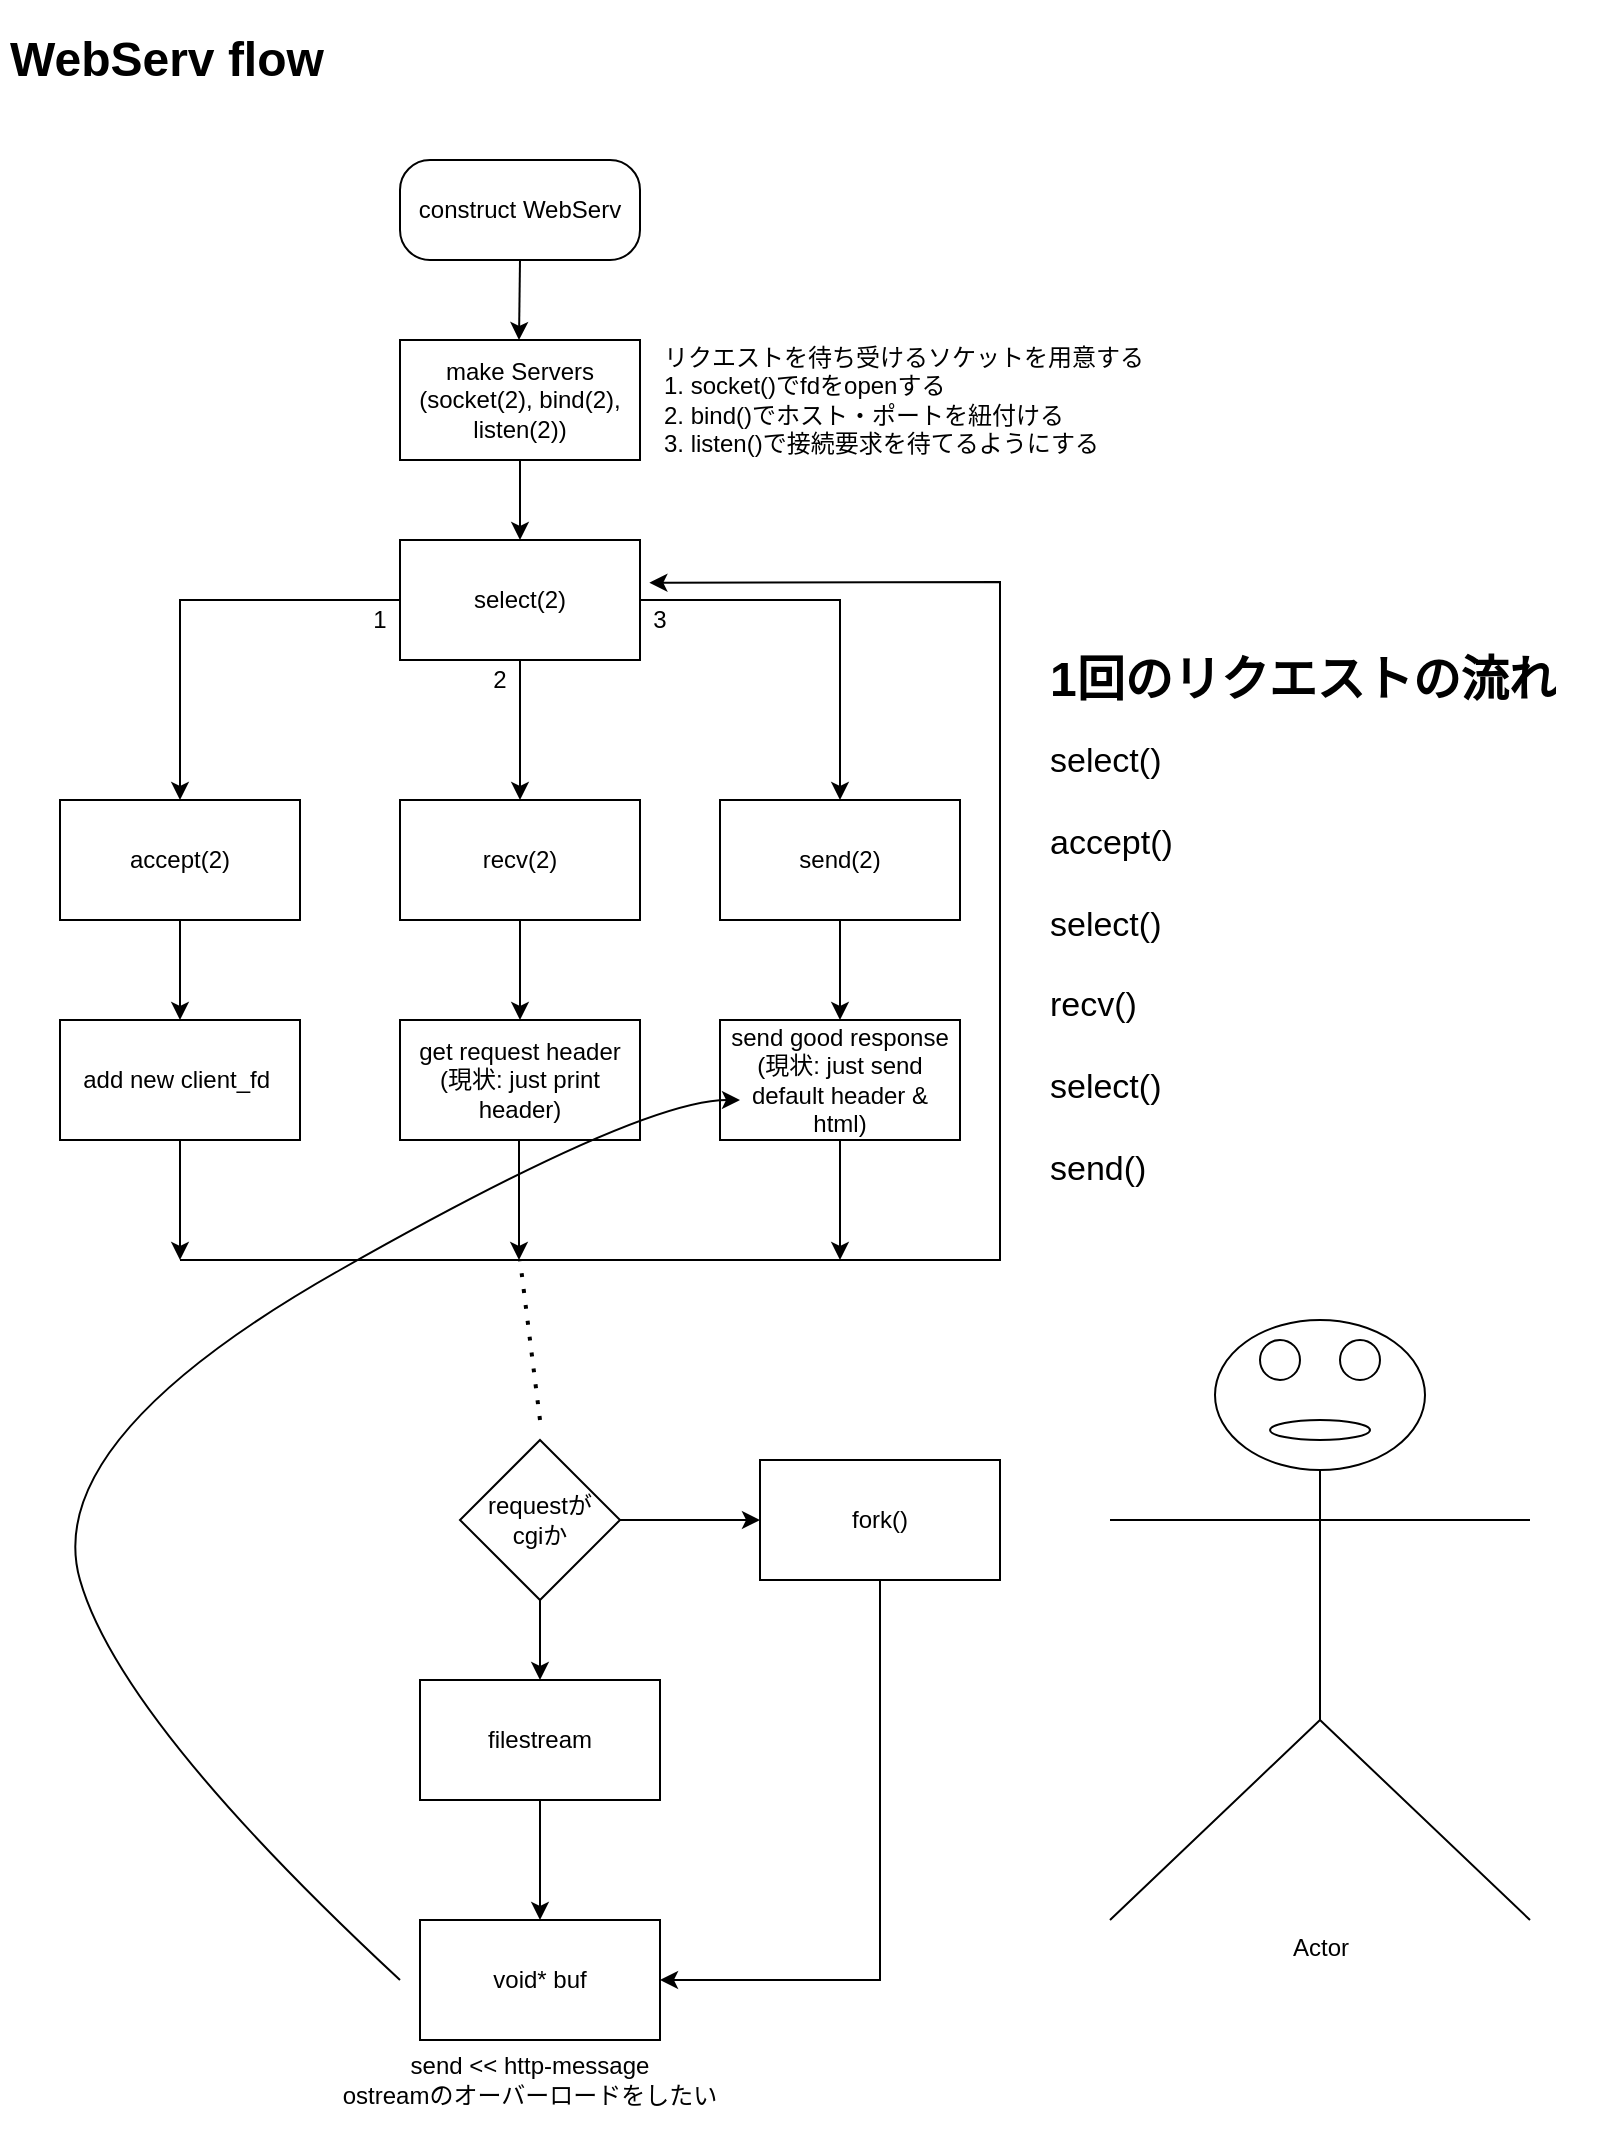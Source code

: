<mxfile>
    <diagram id="E4-UiT6pt1kBVqW58FLL" name="ページ1">
        <mxGraphModel dx="2274" dy="1586" grid="1" gridSize="10" guides="1" tooltips="1" connect="1" arrows="1" fold="1" page="0" pageScale="1" pageWidth="827" pageHeight="1169" math="0" shadow="0">
            <root>
                <mxCell id="0"/>
                <mxCell id="1" parent="0"/>
                <mxCell id="2" value="construct WebServ" style="rounded=1;whiteSpace=wrap;html=1;arcSize=30;" parent="1" vertex="1">
                    <mxGeometry x="210" y="80" width="120" height="50" as="geometry"/>
                </mxCell>
                <mxCell id="3" value="" style="endArrow=classic;html=1;" parent="1" edge="1">
                    <mxGeometry width="50" height="50" relative="1" as="geometry">
                        <mxPoint x="270" y="130" as="sourcePoint"/>
                        <mxPoint x="269.5" y="170" as="targetPoint"/>
                    </mxGeometry>
                </mxCell>
                <mxCell id="TSCd-uVUlW3v9rqm6ppq-4" value="&lt;h1&gt;WebServ flow&lt;/h1&gt;" style="text;html=1;strokeColor=none;fillColor=none;spacing=5;spacingTop=-20;whiteSpace=wrap;overflow=hidden;rounded=0;" parent="1" vertex="1">
                    <mxGeometry x="10" y="10" width="210" height="40" as="geometry"/>
                </mxCell>
                <mxCell id="5" style="edgeStyle=orthogonalEdgeStyle;rounded=0;orthogonalLoop=1;jettySize=auto;html=1;" parent="1" source="4" edge="1">
                    <mxGeometry relative="1" as="geometry">
                        <mxPoint x="270" y="270" as="targetPoint"/>
                    </mxGeometry>
                </mxCell>
                <mxCell id="4" value="make Servers&lt;br&gt;(socket(2), bind(2), listen(2))" style="rounded=0;whiteSpace=wrap;html=1;" parent="1" vertex="1">
                    <mxGeometry x="210" y="170" width="120" height="60" as="geometry"/>
                </mxCell>
                <mxCell id="TSCd-uVUlW3v9rqm6ppq-12" value="" style="edgeStyle=orthogonalEdgeStyle;rounded=0;orthogonalLoop=1;jettySize=auto;html=1;" parent="1" source="6" target="TSCd-uVUlW3v9rqm6ppq-11" edge="1">
                    <mxGeometry relative="1" as="geometry"/>
                </mxCell>
                <mxCell id="12" value="" style="edgeStyle=orthogonalEdgeStyle;rounded=0;orthogonalLoop=1;jettySize=auto;html=1;" parent="1" source="6" target="TSCd-uVUlW3v9rqm6ppq-13" edge="1">
                    <mxGeometry relative="1" as="geometry"/>
                </mxCell>
                <mxCell id="14" value="" style="edgeStyle=orthogonalEdgeStyle;rounded=0;orthogonalLoop=1;jettySize=auto;html=1;" parent="1" source="6" target="13" edge="1">
                    <mxGeometry relative="1" as="geometry"/>
                </mxCell>
                <mxCell id="6" value="select(2)" style="rounded=0;whiteSpace=wrap;html=1;" parent="1" vertex="1">
                    <mxGeometry x="210" y="270" width="120" height="60" as="geometry"/>
                </mxCell>
                <mxCell id="19" value="" style="edgeStyle=orthogonalEdgeStyle;rounded=0;orthogonalLoop=1;jettySize=auto;html=1;" parent="1" source="TSCd-uVUlW3v9rqm6ppq-11" target="18" edge="1">
                    <mxGeometry relative="1" as="geometry"/>
                </mxCell>
                <mxCell id="TSCd-uVUlW3v9rqm6ppq-11" value="accept(2)" style="rounded=0;whiteSpace=wrap;html=1;" parent="1" vertex="1">
                    <mxGeometry x="40" y="400" width="120" height="60" as="geometry"/>
                </mxCell>
                <mxCell id="22" value="" style="edgeStyle=orthogonalEdgeStyle;rounded=0;orthogonalLoop=1;jettySize=auto;html=1;" parent="1" source="TSCd-uVUlW3v9rqm6ppq-13" target="21" edge="1">
                    <mxGeometry relative="1" as="geometry"/>
                </mxCell>
                <mxCell id="TSCd-uVUlW3v9rqm6ppq-13" value="recv(2)" style="rounded=0;whiteSpace=wrap;html=1;" parent="1" vertex="1">
                    <mxGeometry x="210" y="400" width="120" height="60" as="geometry"/>
                </mxCell>
                <mxCell id="24" value="" style="edgeStyle=orthogonalEdgeStyle;rounded=0;orthogonalLoop=1;jettySize=auto;html=1;" parent="1" source="13" target="23" edge="1">
                    <mxGeometry relative="1" as="geometry"/>
                </mxCell>
                <mxCell id="13" value="send(2)" style="rounded=0;whiteSpace=wrap;html=1;" parent="1" vertex="1">
                    <mxGeometry x="370" y="400" width="120" height="60" as="geometry"/>
                </mxCell>
                <mxCell id="18" value="add new client_fd&amp;nbsp;" style="rounded=0;whiteSpace=wrap;html=1;" parent="1" vertex="1">
                    <mxGeometry x="40" y="510" width="120" height="60" as="geometry"/>
                </mxCell>
                <mxCell id="21" value="get request header&lt;br&gt;(現状: just print header)" style="rounded=0;whiteSpace=wrap;html=1;" parent="1" vertex="1">
                    <mxGeometry x="210" y="510" width="120" height="60" as="geometry"/>
                </mxCell>
                <mxCell id="23" value="send good response&lt;br&gt;(現状: just send default header &amp;amp; html)" style="rounded=0;whiteSpace=wrap;html=1;" parent="1" vertex="1">
                    <mxGeometry x="370" y="510" width="120" height="60" as="geometry"/>
                </mxCell>
                <mxCell id="29" value="" style="endArrow=classic;html=1;exitX=0.5;exitY=1;exitDx=0;exitDy=0;" parent="1" source="18" edge="1">
                    <mxGeometry width="50" height="50" relative="1" as="geometry">
                        <mxPoint x="290" y="480" as="sourcePoint"/>
                        <mxPoint x="100" y="630" as="targetPoint"/>
                    </mxGeometry>
                </mxCell>
                <mxCell id="30" value="" style="endArrow=classic;html=1;exitX=0.5;exitY=1;exitDx=0;exitDy=0;" parent="1" source="23" edge="1">
                    <mxGeometry width="50" height="50" relative="1" as="geometry">
                        <mxPoint x="430" y="580" as="sourcePoint"/>
                        <mxPoint x="430" y="630" as="targetPoint"/>
                    </mxGeometry>
                </mxCell>
                <mxCell id="34" value="" style="endArrow=classic;html=1;rounded=0;entryX=1.039;entryY=0.356;entryDx=0;entryDy=0;entryPerimeter=0;" parent="1" target="6" edge="1">
                    <mxGeometry width="50" height="50" relative="1" as="geometry">
                        <mxPoint x="100" y="630" as="sourcePoint"/>
                        <mxPoint x="340" y="290" as="targetPoint"/>
                        <Array as="points">
                            <mxPoint x="510" y="630"/>
                            <mxPoint x="510" y="291"/>
                        </Array>
                    </mxGeometry>
                </mxCell>
                <mxCell id="TSCd-uVUlW3v9rqm6ppq-36" value="" style="endArrow=classic;html=1;exitX=0.5;exitY=1;exitDx=0;exitDy=0;" parent="1" edge="1">
                    <mxGeometry width="50" height="50" relative="1" as="geometry">
                        <mxPoint x="269.5" y="570" as="sourcePoint"/>
                        <mxPoint x="269.5" y="630" as="targetPoint"/>
                    </mxGeometry>
                </mxCell>
                <mxCell id="TSCd-uVUlW3v9rqm6ppq-37" value="リクエストを待ち受けるソケットを用意する&lt;br&gt;1. socket()でfdをopenする&lt;br&gt;2. bind()でホスト・ポートを紐付ける&lt;br&gt;3. listen()で接続要求を待てるようにする" style="text;html=1;strokeColor=none;fillColor=none;align=left;verticalAlign=middle;whiteSpace=wrap;rounded=0;" parent="1" vertex="1">
                    <mxGeometry x="340" y="162.5" width="260" height="75" as="geometry"/>
                </mxCell>
                <mxCell id="TSCd-uVUlW3v9rqm6ppq-42" value="&lt;h1&gt;1回のリクエストの流れ&lt;/h1&gt;&lt;div style=&quot;font-size: 17px&quot;&gt;&lt;font style=&quot;font-size: 17px&quot;&gt;select()&lt;/font&gt;&lt;/div&gt;&lt;div style=&quot;font-size: 17px&quot;&gt;&lt;font style=&quot;font-size: 17px&quot;&gt;&lt;br&gt;&lt;/font&gt;&lt;/div&gt;&lt;div style=&quot;font-size: 17px&quot;&gt;&lt;font style=&quot;font-size: 17px&quot;&gt;accept()&lt;/font&gt;&lt;/div&gt;&lt;div style=&quot;font-size: 17px&quot;&gt;&lt;font style=&quot;font-size: 17px&quot;&gt;&lt;br&gt;&lt;/font&gt;&lt;/div&gt;&lt;div style=&quot;font-size: 17px&quot;&gt;&lt;font style=&quot;font-size: 17px&quot;&gt;select()&lt;/font&gt;&lt;/div&gt;&lt;div style=&quot;font-size: 17px&quot;&gt;&lt;font style=&quot;font-size: 17px&quot;&gt;&lt;br&gt;&lt;/font&gt;&lt;/div&gt;&lt;div style=&quot;font-size: 17px&quot;&gt;&lt;font style=&quot;font-size: 17px&quot;&gt;recv()&lt;/font&gt;&lt;/div&gt;&lt;div style=&quot;font-size: 17px&quot;&gt;&lt;font style=&quot;font-size: 17px&quot;&gt;&lt;br&gt;&lt;/font&gt;&lt;/div&gt;&lt;div style=&quot;font-size: 17px&quot;&gt;&lt;font style=&quot;font-size: 17px&quot;&gt;select()&lt;/font&gt;&lt;/div&gt;&lt;div style=&quot;font-size: 17px&quot;&gt;&lt;font style=&quot;font-size: 17px&quot;&gt;&lt;br&gt;&lt;/font&gt;&lt;/div&gt;&lt;div style=&quot;font-size: 17px&quot;&gt;&lt;font style=&quot;font-size: 17px&quot;&gt;send()&lt;/font&gt;&lt;/div&gt;" style="text;html=1;strokeColor=none;fillColor=none;spacing=5;spacingTop=-20;whiteSpace=wrap;overflow=hidden;rounded=0;align=left;verticalAlign=top;" parent="1" vertex="1">
                    <mxGeometry x="530" y="320" width="280" height="290" as="geometry"/>
                </mxCell>
                <mxCell id="TSCd-uVUlW3v9rqm6ppq-47" value="" style="edgeStyle=orthogonalEdgeStyle;rounded=0;orthogonalLoop=1;jettySize=auto;html=1;" parent="1" source="TSCd-uVUlW3v9rqm6ppq-45" target="TSCd-uVUlW3v9rqm6ppq-46" edge="1">
                    <mxGeometry relative="1" as="geometry"/>
                </mxCell>
                <mxCell id="TSCd-uVUlW3v9rqm6ppq-49" value="" style="edgeStyle=orthogonalEdgeStyle;rounded=0;orthogonalLoop=1;jettySize=auto;html=1;" parent="1" source="TSCd-uVUlW3v9rqm6ppq-45" target="TSCd-uVUlW3v9rqm6ppq-48" edge="1">
                    <mxGeometry relative="1" as="geometry"/>
                </mxCell>
                <mxCell id="TSCd-uVUlW3v9rqm6ppq-45" value="requestが&lt;br&gt;cgiか" style="rhombus;whiteSpace=wrap;html=1;align=center;verticalAlign=middle;" parent="1" vertex="1">
                    <mxGeometry x="240" y="720" width="80" height="80" as="geometry"/>
                </mxCell>
                <mxCell id="44" style="edgeStyle=orthogonalEdgeStyle;rounded=0;orthogonalLoop=1;jettySize=auto;html=1;entryX=1;entryY=0.5;entryDx=0;entryDy=0;" parent="1" source="TSCd-uVUlW3v9rqm6ppq-46" target="41" edge="1">
                    <mxGeometry relative="1" as="geometry">
                        <Array as="points">
                            <mxPoint x="450" y="990"/>
                        </Array>
                    </mxGeometry>
                </mxCell>
                <mxCell id="TSCd-uVUlW3v9rqm6ppq-46" value="fork()" style="whiteSpace=wrap;html=1;" parent="1" vertex="1">
                    <mxGeometry x="390" y="730" width="120" height="60" as="geometry"/>
                </mxCell>
                <mxCell id="42" value="" style="edgeStyle=orthogonalEdgeStyle;rounded=0;orthogonalLoop=1;jettySize=auto;html=1;" parent="1" source="TSCd-uVUlW3v9rqm6ppq-48" target="41" edge="1">
                    <mxGeometry relative="1" as="geometry"/>
                </mxCell>
                <mxCell id="TSCd-uVUlW3v9rqm6ppq-48" value="filestream" style="whiteSpace=wrap;html=1;" parent="1" vertex="1">
                    <mxGeometry x="220" y="840" width="120" height="60" as="geometry"/>
                </mxCell>
                <mxCell id="41" value="void* buf" style="rounded=0;whiteSpace=wrap;html=1;" parent="1" vertex="1">
                    <mxGeometry x="220" y="960" width="120" height="60" as="geometry"/>
                </mxCell>
                <mxCell id="TSCd-uVUlW3v9rqm6ppq-52" value="" style="curved=1;endArrow=classic;html=1;" parent="1" edge="1">
                    <mxGeometry width="50" height="50" relative="1" as="geometry">
                        <mxPoint x="210" y="990" as="sourcePoint"/>
                        <mxPoint x="380" y="550" as="targetPoint"/>
                        <Array as="points">
                            <mxPoint x="70" y="860"/>
                            <mxPoint x="30" y="720"/>
                            <mxPoint x="330" y="550"/>
                        </Array>
                    </mxGeometry>
                </mxCell>
                <mxCell id="TSCd-uVUlW3v9rqm6ppq-53" value="send &amp;lt;&amp;lt; http-message&lt;br&gt;ostreamのオーバーロードをしたい" style="text;html=1;strokeColor=none;fillColor=none;align=center;verticalAlign=middle;whiteSpace=wrap;rounded=0;" parent="1" vertex="1">
                    <mxGeometry x="160" y="1010" width="230" height="60" as="geometry"/>
                </mxCell>
                <mxCell id="45" value="" style="endArrow=none;dashed=1;html=1;dashPattern=1 3;strokeWidth=2;" parent="1" edge="1">
                    <mxGeometry width="50" height="50" relative="1" as="geometry">
                        <mxPoint x="280" y="710" as="sourcePoint"/>
                        <mxPoint x="270" y="630" as="targetPoint"/>
                    </mxGeometry>
                </mxCell>
                <mxCell id="46" value="1" style="text;html=1;strokeColor=none;fillColor=none;align=center;verticalAlign=middle;whiteSpace=wrap;rounded=0;" parent="1" vertex="1">
                    <mxGeometry x="180" y="300" width="40" height="20" as="geometry"/>
                </mxCell>
                <mxCell id="47" value="3" style="text;html=1;strokeColor=none;fillColor=none;align=center;verticalAlign=middle;whiteSpace=wrap;rounded=0;" parent="1" vertex="1">
                    <mxGeometry x="320" y="300" width="40" height="20" as="geometry"/>
                </mxCell>
                <mxCell id="48" value="2" style="text;html=1;strokeColor=none;fillColor=none;align=center;verticalAlign=middle;whiteSpace=wrap;rounded=0;" parent="1" vertex="1">
                    <mxGeometry x="240" y="330" width="40" height="20" as="geometry"/>
                </mxCell>
                <mxCell id="49" value="Actor" style="shape=umlActor;verticalLabelPosition=bottom;verticalAlign=top;html=1;outlineConnect=0;" parent="1" vertex="1">
                    <mxGeometry x="565" y="660" width="210" height="300" as="geometry"/>
                </mxCell>
                <mxCell id="50" value="" style="ellipse;whiteSpace=wrap;html=1;aspect=fixed;" parent="1" vertex="1">
                    <mxGeometry x="640" y="670" width="20" height="20" as="geometry"/>
                </mxCell>
                <mxCell id="51" value="" style="ellipse;whiteSpace=wrap;html=1;aspect=fixed;" parent="1" vertex="1">
                    <mxGeometry x="680" y="670" width="20" height="20" as="geometry"/>
                </mxCell>
                <mxCell id="55" value="" style="ellipse;whiteSpace=wrap;html=1;" parent="1" vertex="1">
                    <mxGeometry x="645" y="710" width="50" height="10" as="geometry"/>
                </mxCell>
            </root>
        </mxGraphModel>
    </diagram>
    <diagram id="EnVCY0XlXmXY3fCrGx9k" name="ページ2">
        <mxGraphModel dx="1823" dy="302" grid="1" gridSize="10" guides="1" tooltips="1" connect="1" arrows="1" fold="1" page="0" pageScale="1" pageWidth="827" pageHeight="1169" math="0" shadow="0">
            <root>
                <mxCell id="IZhE2erVQRUsuqL4Cl-H-0"/>
                <mxCell id="IZhE2erVQRUsuqL4Cl-H-1" parent="IZhE2erVQRUsuqL4Cl-H-0"/>
                <mxCell id="-9N7NmkkCW92oKHYOveI-434" value="" style="edgeStyle=orthogonalEdgeStyle;rounded=0;orthogonalLoop=1;jettySize=auto;html=1;entryX=0.5;entryY=0;entryDx=0;entryDy=0;" edge="1" parent="IZhE2erVQRUsuqL4Cl-H-1" source="-9N7NmkkCW92oKHYOveI-295" target="-9N7NmkkCW92oKHYOveI-436">
                    <mxGeometry relative="1" as="geometry">
                        <mxPoint x="310.034" y="140" as="targetPoint"/>
                    </mxGeometry>
                </mxCell>
                <mxCell id="-9N7NmkkCW92oKHYOveI-295" value="construct WebServ" style="rounded=1;whiteSpace=wrap;html=1;arcSize=30;" vertex="1" parent="IZhE2erVQRUsuqL4Cl-H-1">
                    <mxGeometry x="250" y="60" width="120" height="50" as="geometry"/>
                </mxCell>
                <mxCell id="-9N7NmkkCW92oKHYOveI-296" value="" style="endArrow=classic;html=1;" edge="1" parent="IZhE2erVQRUsuqL4Cl-H-1">
                    <mxGeometry width="50" height="50" relative="1" as="geometry">
                        <mxPoint x="310" y="170" as="sourcePoint"/>
                        <mxPoint x="310" y="230" as="targetPoint"/>
                    </mxGeometry>
                </mxCell>
                <mxCell id="-9N7NmkkCW92oKHYOveI-297" value="&lt;h1&gt;WebServ flow&lt;/h1&gt;" style="text;html=1;strokeColor=none;fillColor=none;spacing=5;spacingTop=-20;whiteSpace=wrap;overflow=hidden;rounded=0;" vertex="1" parent="IZhE2erVQRUsuqL4Cl-H-1">
                    <mxGeometry x="50" y="50" width="210" height="40" as="geometry"/>
                </mxCell>
                <mxCell id="-9N7NmkkCW92oKHYOveI-446" value="" style="edgeStyle=orthogonalEdgeStyle;rounded=0;orthogonalLoop=1;jettySize=auto;html=1;" edge="1" parent="IZhE2erVQRUsuqL4Cl-H-1" source="-9N7NmkkCW92oKHYOveI-299" target="-9N7NmkkCW92oKHYOveI-303">
                    <mxGeometry relative="1" as="geometry"/>
                </mxCell>
                <mxCell id="-9N7NmkkCW92oKHYOveI-299" value="add new Servers&lt;br&gt;to map" style="rounded=0;whiteSpace=wrap;html=1;" vertex="1" parent="IZhE2erVQRUsuqL4Cl-H-1">
                    <mxGeometry x="250" y="237.5" width="120" height="60" as="geometry"/>
                </mxCell>
                <mxCell id="-9N7NmkkCW92oKHYOveI-300" value="" style="edgeStyle=orthogonalEdgeStyle;rounded=0;orthogonalLoop=1;jettySize=auto;html=1;" edge="1" parent="IZhE2erVQRUsuqL4Cl-H-1" source="-9N7NmkkCW92oKHYOveI-303" target="-9N7NmkkCW92oKHYOveI-305">
                    <mxGeometry relative="1" as="geometry"/>
                </mxCell>
                <mxCell id="-9N7NmkkCW92oKHYOveI-301" value="" style="edgeStyle=orthogonalEdgeStyle;rounded=0;orthogonalLoop=1;jettySize=auto;html=1;" edge="1" parent="IZhE2erVQRUsuqL4Cl-H-1" source="-9N7NmkkCW92oKHYOveI-303" target="-9N7NmkkCW92oKHYOveI-307">
                    <mxGeometry relative="1" as="geometry"/>
                </mxCell>
                <mxCell id="-9N7NmkkCW92oKHYOveI-302" value="" style="edgeStyle=orthogonalEdgeStyle;rounded=0;orthogonalLoop=1;jettySize=auto;html=1;" edge="1" parent="IZhE2erVQRUsuqL4Cl-H-1" source="-9N7NmkkCW92oKHYOveI-303" target="-9N7NmkkCW92oKHYOveI-309">
                    <mxGeometry relative="1" as="geometry"/>
                </mxCell>
                <mxCell id="-9N7NmkkCW92oKHYOveI-303" value="select(2)" style="rounded=0;whiteSpace=wrap;html=1;" vertex="1" parent="IZhE2erVQRUsuqL4Cl-H-1">
                    <mxGeometry x="250" y="320" width="120" height="60" as="geometry"/>
                </mxCell>
                <mxCell id="-9N7NmkkCW92oKHYOveI-304" value="" style="edgeStyle=orthogonalEdgeStyle;rounded=0;orthogonalLoop=1;jettySize=auto;html=1;" edge="1" parent="IZhE2erVQRUsuqL4Cl-H-1" source="-9N7NmkkCW92oKHYOveI-305" target="-9N7NmkkCW92oKHYOveI-310">
                    <mxGeometry relative="1" as="geometry"/>
                </mxCell>
                <mxCell id="-9N7NmkkCW92oKHYOveI-305" value="accept(2)" style="rounded=0;whiteSpace=wrap;html=1;" vertex="1" parent="IZhE2erVQRUsuqL4Cl-H-1">
                    <mxGeometry x="80" y="440" width="120" height="60" as="geometry"/>
                </mxCell>
                <mxCell id="-9N7NmkkCW92oKHYOveI-306" value="" style="edgeStyle=orthogonalEdgeStyle;rounded=0;orthogonalLoop=1;jettySize=auto;html=1;" edge="1" parent="IZhE2erVQRUsuqL4Cl-H-1" source="-9N7NmkkCW92oKHYOveI-307" target="-9N7NmkkCW92oKHYOveI-311">
                    <mxGeometry relative="1" as="geometry"/>
                </mxCell>
                <mxCell id="-9N7NmkkCW92oKHYOveI-307" value="recv(2)" style="rounded=0;whiteSpace=wrap;html=1;" vertex="1" parent="IZhE2erVQRUsuqL4Cl-H-1">
                    <mxGeometry x="250" y="440" width="120" height="60" as="geometry"/>
                </mxCell>
                <mxCell id="-9N7NmkkCW92oKHYOveI-308" value="" style="edgeStyle=orthogonalEdgeStyle;rounded=0;orthogonalLoop=1;jettySize=auto;html=1;" edge="1" parent="IZhE2erVQRUsuqL4Cl-H-1" source="-9N7NmkkCW92oKHYOveI-309" target="-9N7NmkkCW92oKHYOveI-312">
                    <mxGeometry relative="1" as="geometry"/>
                </mxCell>
                <mxCell id="-9N7NmkkCW92oKHYOveI-309" value="send(2)" style="rounded=0;whiteSpace=wrap;html=1;" vertex="1" parent="IZhE2erVQRUsuqL4Cl-H-1">
                    <mxGeometry x="410" y="440" width="120" height="60" as="geometry"/>
                </mxCell>
                <mxCell id="-9N7NmkkCW92oKHYOveI-310" value="add new Client&lt;br&gt;to map" style="rounded=0;whiteSpace=wrap;html=1;" vertex="1" parent="IZhE2erVQRUsuqL4Cl-H-1">
                    <mxGeometry x="80" y="550" width="120" height="60" as="geometry"/>
                </mxCell>
                <mxCell id="-9N7NmkkCW92oKHYOveI-311" value="get request header" style="rounded=0;whiteSpace=wrap;html=1;" vertex="1" parent="IZhE2erVQRUsuqL4Cl-H-1">
                    <mxGeometry x="250" y="550" width="120" height="60" as="geometry"/>
                </mxCell>
                <mxCell id="-9N7NmkkCW92oKHYOveI-312" value="send good response" style="rounded=0;whiteSpace=wrap;html=1;" vertex="1" parent="IZhE2erVQRUsuqL4Cl-H-1">
                    <mxGeometry x="410" y="550" width="120" height="60" as="geometry"/>
                </mxCell>
                <mxCell id="-9N7NmkkCW92oKHYOveI-313" value="" style="endArrow=classic;html=1;exitX=0.5;exitY=1;exitDx=0;exitDy=0;" edge="1" parent="IZhE2erVQRUsuqL4Cl-H-1" source="-9N7NmkkCW92oKHYOveI-310">
                    <mxGeometry width="50" height="50" relative="1" as="geometry">
                        <mxPoint x="330" y="520" as="sourcePoint"/>
                        <mxPoint x="140" y="670" as="targetPoint"/>
                    </mxGeometry>
                </mxCell>
                <mxCell id="-9N7NmkkCW92oKHYOveI-314" value="" style="endArrow=classic;html=1;exitX=0.5;exitY=1;exitDx=0;exitDy=0;" edge="1" parent="IZhE2erVQRUsuqL4Cl-H-1" source="-9N7NmkkCW92oKHYOveI-312">
                    <mxGeometry width="50" height="50" relative="1" as="geometry">
                        <mxPoint x="470" y="620" as="sourcePoint"/>
                        <mxPoint x="470" y="670" as="targetPoint"/>
                    </mxGeometry>
                </mxCell>
                <mxCell id="-9N7NmkkCW92oKHYOveI-315" value="" style="endArrow=classic;html=1;rounded=0;entryX=1.039;entryY=0.356;entryDx=0;entryDy=0;entryPerimeter=0;" edge="1" parent="IZhE2erVQRUsuqL4Cl-H-1" target="-9N7NmkkCW92oKHYOveI-303">
                    <mxGeometry width="50" height="50" relative="1" as="geometry">
                        <mxPoint x="140" y="670" as="sourcePoint"/>
                        <mxPoint x="380" y="330" as="targetPoint"/>
                        <Array as="points">
                            <mxPoint x="550" y="670"/>
                            <mxPoint x="550" y="341"/>
                        </Array>
                    </mxGeometry>
                </mxCell>
                <mxCell id="-9N7NmkkCW92oKHYOveI-316" value="" style="endArrow=classic;html=1;exitX=0.5;exitY=1;exitDx=0;exitDy=0;" edge="1" parent="IZhE2erVQRUsuqL4Cl-H-1" source="-9N7NmkkCW92oKHYOveI-311">
                    <mxGeometry width="50" height="50" relative="1" as="geometry">
                        <mxPoint x="319.5" y="700" as="sourcePoint"/>
                        <mxPoint x="319.5" y="760" as="targetPoint"/>
                    </mxGeometry>
                </mxCell>
                <mxCell id="-9N7NmkkCW92oKHYOveI-317" value="リクエストを待ち受けるソケットを用意する&lt;br&gt;1. socket()でfdをopenする&lt;br&gt;2. bind()でホスト・ポートを紐付ける&lt;br&gt;3. listen()で接続要求を待てるようにする" style="text;html=1;strokeColor=none;fillColor=none;align=left;verticalAlign=middle;whiteSpace=wrap;rounded=0;" vertex="1" parent="IZhE2erVQRUsuqL4Cl-H-1">
                    <mxGeometry x="380" y="230" width="260" height="75" as="geometry"/>
                </mxCell>
                <mxCell id="-9N7NmkkCW92oKHYOveI-318" value="&lt;h1&gt;1回のリクエストの流れ&lt;/h1&gt;&lt;div style=&quot;font-size: 17px&quot;&gt;&lt;font style=&quot;font-size: 17px&quot;&gt;select()&lt;/font&gt;&lt;/div&gt;&lt;div style=&quot;font-size: 17px&quot;&gt;&lt;font style=&quot;font-size: 17px&quot;&gt;&lt;br&gt;&lt;/font&gt;&lt;/div&gt;&lt;div style=&quot;font-size: 17px&quot;&gt;&lt;font style=&quot;font-size: 17px&quot;&gt;accept()&lt;/font&gt;&lt;/div&gt;&lt;div style=&quot;font-size: 17px&quot;&gt;&lt;font style=&quot;font-size: 17px&quot;&gt;&lt;br&gt;&lt;/font&gt;&lt;/div&gt;&lt;div style=&quot;font-size: 17px&quot;&gt;&lt;font style=&quot;font-size: 17px&quot;&gt;select()&lt;/font&gt;&lt;/div&gt;&lt;div style=&quot;font-size: 17px&quot;&gt;&lt;font style=&quot;font-size: 17px&quot;&gt;&lt;br&gt;&lt;/font&gt;&lt;/div&gt;&lt;div style=&quot;font-size: 17px&quot;&gt;&lt;font style=&quot;font-size: 17px&quot;&gt;recv()&lt;/font&gt;&lt;/div&gt;&lt;div style=&quot;font-size: 17px&quot;&gt;&lt;font style=&quot;font-size: 17px&quot;&gt;&lt;br&gt;&lt;/font&gt;&lt;/div&gt;&lt;div style=&quot;font-size: 17px&quot;&gt;&lt;font style=&quot;font-size: 17px&quot;&gt;select()&lt;/font&gt;&lt;/div&gt;&lt;div style=&quot;font-size: 17px&quot;&gt;&lt;font style=&quot;font-size: 17px&quot;&gt;&lt;br&gt;&lt;/font&gt;&lt;/div&gt;&lt;div style=&quot;font-size: 17px&quot;&gt;&lt;font style=&quot;font-size: 17px&quot;&gt;send()&lt;/font&gt;&lt;/div&gt;" style="text;html=1;strokeColor=none;fillColor=none;spacing=5;spacingTop=-20;whiteSpace=wrap;overflow=hidden;rounded=0;align=left;verticalAlign=top;" vertex="1" parent="IZhE2erVQRUsuqL4Cl-H-1">
                    <mxGeometry x="570" y="360" width="280" height="290" as="geometry"/>
                </mxCell>
                <mxCell id="-9N7NmkkCW92oKHYOveI-319" value="" style="edgeStyle=orthogonalEdgeStyle;rounded=0;orthogonalLoop=1;jettySize=auto;html=1;" edge="1" parent="IZhE2erVQRUsuqL4Cl-H-1" source="-9N7NmkkCW92oKHYOveI-321" target="-9N7NmkkCW92oKHYOveI-323">
                    <mxGeometry relative="1" as="geometry"/>
                </mxCell>
                <mxCell id="-9N7NmkkCW92oKHYOveI-320" value="" style="edgeStyle=orthogonalEdgeStyle;rounded=0;orthogonalLoop=1;jettySize=auto;html=1;" edge="1" parent="IZhE2erVQRUsuqL4Cl-H-1" source="-9N7NmkkCW92oKHYOveI-321" target="-9N7NmkkCW92oKHYOveI-325">
                    <mxGeometry relative="1" as="geometry"/>
                </mxCell>
                <mxCell id="-9N7NmkkCW92oKHYOveI-321" value="requestが&lt;br&gt;cgiか" style="rhombus;whiteSpace=wrap;html=1;align=center;verticalAlign=middle;" vertex="1" parent="IZhE2erVQRUsuqL4Cl-H-1">
                    <mxGeometry x="280" y="760" width="80" height="80" as="geometry"/>
                </mxCell>
                <mxCell id="-9N7NmkkCW92oKHYOveI-322" style="edgeStyle=orthogonalEdgeStyle;rounded=0;orthogonalLoop=1;jettySize=auto;html=1;entryX=1;entryY=0.5;entryDx=0;entryDy=0;" edge="1" parent="IZhE2erVQRUsuqL4Cl-H-1" source="-9N7NmkkCW92oKHYOveI-323" target="-9N7NmkkCW92oKHYOveI-326">
                    <mxGeometry relative="1" as="geometry">
                        <Array as="points">
                            <mxPoint x="490" y="1030"/>
                        </Array>
                    </mxGeometry>
                </mxCell>
                <mxCell id="-9N7NmkkCW92oKHYOveI-323" value="fork()" style="whiteSpace=wrap;html=1;" vertex="1" parent="IZhE2erVQRUsuqL4Cl-H-1">
                    <mxGeometry x="430" y="770" width="120" height="60" as="geometry"/>
                </mxCell>
                <mxCell id="-9N7NmkkCW92oKHYOveI-324" value="" style="edgeStyle=orthogonalEdgeStyle;rounded=0;orthogonalLoop=1;jettySize=auto;html=1;" edge="1" parent="IZhE2erVQRUsuqL4Cl-H-1" source="-9N7NmkkCW92oKHYOveI-325" target="-9N7NmkkCW92oKHYOveI-326">
                    <mxGeometry relative="1" as="geometry"/>
                </mxCell>
                <mxCell id="-9N7NmkkCW92oKHYOveI-325" value="filestream" style="whiteSpace=wrap;html=1;" vertex="1" parent="IZhE2erVQRUsuqL4Cl-H-1">
                    <mxGeometry x="260" y="880" width="120" height="60" as="geometry"/>
                </mxCell>
                <mxCell id="-9N7NmkkCW92oKHYOveI-326" value="void* buf" style="rounded=0;whiteSpace=wrap;html=1;" vertex="1" parent="IZhE2erVQRUsuqL4Cl-H-1">
                    <mxGeometry x="260" y="1000" width="120" height="60" as="geometry"/>
                </mxCell>
                <mxCell id="-9N7NmkkCW92oKHYOveI-327" value="" style="curved=1;endArrow=classic;html=1;" edge="1" parent="IZhE2erVQRUsuqL4Cl-H-1">
                    <mxGeometry width="50" height="50" relative="1" as="geometry">
                        <mxPoint x="250" y="1030" as="sourcePoint"/>
                        <mxPoint x="420" y="590" as="targetPoint"/>
                        <Array as="points">
                            <mxPoint x="110" y="900"/>
                            <mxPoint x="70" y="760"/>
                            <mxPoint x="370" y="590"/>
                        </Array>
                    </mxGeometry>
                </mxCell>
                <mxCell id="-9N7NmkkCW92oKHYOveI-328" value="send &amp;lt;&amp;lt; http-message&lt;br&gt;ostreamのオーバーロードをしたい" style="text;html=1;strokeColor=none;fillColor=none;align=center;verticalAlign=middle;whiteSpace=wrap;rounded=0;" vertex="1" parent="IZhE2erVQRUsuqL4Cl-H-1">
                    <mxGeometry x="200" y="1050" width="230" height="60" as="geometry"/>
                </mxCell>
                <mxCell id="-9N7NmkkCW92oKHYOveI-333" value="Actor" style="shape=umlActor;verticalLabelPosition=bottom;verticalAlign=top;html=1;outlineConnect=0;" vertex="1" parent="IZhE2erVQRUsuqL4Cl-H-1">
                    <mxGeometry x="605" y="700" width="210" height="300" as="geometry"/>
                </mxCell>
                <mxCell id="-9N7NmkkCW92oKHYOveI-334" value="" style="ellipse;whiteSpace=wrap;html=1;aspect=fixed;" vertex="1" parent="IZhE2erVQRUsuqL4Cl-H-1">
                    <mxGeometry x="680" y="710" width="20" height="20" as="geometry"/>
                </mxCell>
                <mxCell id="-9N7NmkkCW92oKHYOveI-335" value="" style="ellipse;whiteSpace=wrap;html=1;aspect=fixed;" vertex="1" parent="IZhE2erVQRUsuqL4Cl-H-1">
                    <mxGeometry x="720" y="710" width="20" height="20" as="geometry"/>
                </mxCell>
                <mxCell id="-9N7NmkkCW92oKHYOveI-336" value="" style="ellipse;whiteSpace=wrap;html=1;" vertex="1" parent="IZhE2erVQRUsuqL4Cl-H-1">
                    <mxGeometry x="685" y="750" width="50" height="10" as="geometry"/>
                </mxCell>
                <mxCell id="-9N7NmkkCW92oKHYOveI-337" value="&lt;span style=&quot;color: rgba(0 , 0 , 0 , 0) ; font-family: monospace ; font-size: 0px&quot;&gt;%3CmxGraphModel%3E%3Croot%3E%3CmxCell%20id%3D%220%22%2F%3E%3CmxCell%20id%3D%221%22%20parent%3D%220%22%2F%3E%3CmxCell%20id%3D%222%22%20value%3D%22construct%20WebServ%22%20style%3D%22rounded%3D1%3BwhiteSpace%3Dwrap%3Bhtml%3D1%3BarcSize%3D30%3B%22%20vertex%3D%221%22%20parent%3D%221%22%3E%3CmxGeometry%20x%3D%22250%22%20y%3D%22120%22%20width%3D%22120%22%20height%3D%2250%22%20as%3D%22geometry%22%2F%3E%3C%2FmxCell%3E%3CmxCell%20id%3D%223%22%20value%3D%22%22%20style%3D%22endArrow%3Dclassic%3Bhtml%3D1%3B%22%20edge%3D%221%22%20parent%3D%221%22%3E%3CmxGeometry%20width%3D%2250%22%20height%3D%2250%22%20relative%3D%221%22%20as%3D%22geometry%22%3E%3CmxPoint%20x%3D%22310%22%20y%3D%22170%22%20as%3D%22sourcePoint%22%2F%3E%3CmxPoint%20x%3D%22309.5%22%20y%3D%22210%22%20as%3D%22targetPoint%22%2F%3E%3C%2FmxGeometry%3E%3C%2FmxCell%3E%3CmxCell%20id%3D%224%22%20value%3D%22%26lt%3Bh1%26gt%3BWebServ%20flow%26lt%3B%2Fh1%26gt%3B%22%20style%3D%22text%3Bhtml%3D1%3BstrokeColor%3Dnone%3BfillColor%3Dnone%3Bspacing%3D5%3BspacingTop%3D-20%3BwhiteSpace%3Dwrap%3Boverflow%3Dhidden%3Brounded%3D0%3B%22%20vertex%3D%221%22%20parent%3D%221%22%3E%3CmxGeometry%20x%3D%2250%22%20y%3D%2250%22%20width%3D%22210%22%20height%3D%2240%22%20as%3D%22geometry%22%2F%3E%3C%2FmxCell%3E%3CmxCell%20id%3D%225%22%20style%3D%22edgeStyle%3DorthogonalEdgeStyle%3Brounded%3D0%3BorthogonalLoop%3D1%3BjettySize%3Dauto%3Bhtml%3D1%3B%22%20edge%3D%221%22%20source%3D%226%22%20parent%3D%221%22%3E%3CmxGeometry%20relative%3D%221%22%20as%3D%22geometry%22%3E%3CmxPoint%20x%3D%22310%22%20y%3D%22310%22%20as%3D%22targetPoint%22%2F%3E%3C%2FmxGeometry%3E%3C%2FmxCell%3E%3CmxCell%20id%3D%226%22%20value%3D%22make%20Servers%26lt%3Bbr%26gt%3B(socket(2)%2C%20bind(2)%2C%20listen(2))%22%20style%3D%22rounded%3D0%3BwhiteSpace%3Dwrap%3Bhtml%3D1%3B%22%20vertex%3D%221%22%20parent%3D%221%22%3E%3CmxGeometry%20x%3D%22250%22%20y%3D%22210%22%20width%3D%22120%22%20height%3D%2260%22%20as%3D%22geometry%22%2F%3E%3C%2FmxCell%3E%3CmxCell%20id%3D%227%22%20value%3D%22%22%20style%3D%22edgeStyle%3DorthogonalEdgeStyle%3Brounded%3D0%3BorthogonalLoop%3D1%3BjettySize%3Dauto%3Bhtml%3D1%3B%22%20edge%3D%221%22%20source%3D%2210%22%20target%3D%2212%22%20parent%3D%221%22%3E%3CmxGeometry%20relative%3D%221%22%20as%3D%22geometry%22%2F%3E%3C%2FmxCell%3E%3CmxCell%20id%3D%228%22%20value%3D%22%22%20style%3D%22edgeStyle%3DorthogonalEdgeStyle%3Brounded%3D0%3BorthogonalLoop%3D1%3BjettySize%3Dauto%3Bhtml%3D1%3B%22%20edge%3D%221%22%20source%3D%2210%22%20target%3D%2214%22%20parent%3D%221%22%3E%3CmxGeometry%20relative%3D%221%22%20as%3D%22geometry%22%2F%3E%3C%2FmxCell%3E%3CmxCell%20id%3D%229%22%20value%3D%22%22%20style%3D%22edgeStyle%3DorthogonalEdgeStyle%3Brounded%3D0%3BorthogonalLoop%3D1%3BjettySize%3Dauto%3Bhtml%3D1%3B%22%20edge%3D%221%22%20source%3D%2210%22%20target%3D%2216%22%20parent%3D%221%22%3E%3CmxGeometry%20relative%3D%221%22%20as%3D%22geometry%22%2F%3E%3C%2FmxCell%3E%3CmxCell%20id%3D%2210%22%20value%3D%22select(2)%22%20style%3D%22rounded%3D0%3BwhiteSpace%3Dwrap%3Bhtml%3D1%3B%22%20vertex%3D%221%22%20parent%3D%221%22%3E%3CmxGeometry%20x%3D%22250%22%20y%3D%22310%22%20width%3D%22120%22%20height%3D%2260%22%20as%3D%22geometry%22%2F%3E%3C%2FmxCell%3E%3CmxCell%20id%3D%2211%22%20value%3D%22%22%20style%3D%22edgeStyle%3DorthogonalEdgeStyle%3Brounded%3D0%3BorthogonalLoop%3D1%3BjettySize%3Dauto%3Bhtml%3D1%3B%22%20edge%3D%221%22%20source%3D%2212%22%20target%3D%2217%22%20parent%3D%221%22%3E%3CmxGeometry%20relative%3D%221%22%20as%3D%22geometry%22%2F%3E%3C%2FmxCell%3E%3CmxCell%20id%3D%2212%22%20value%3D%22accept(2)%22%20style%3D%22rounded%3D0%3BwhiteSpace%3Dwrap%3Bhtml%3D1%3B%22%20vertex%3D%221%22%20parent%3D%221%22%3E%3CmxGeometry%20x%3D%2280%22%20y%3D%22440%22%20width%3D%22120%22%20height%3D%2260%22%20as%3D%22geometry%22%2F%3E%3C%2FmxCell%3E%3CmxCell%20id%3D%2213%22%20value%3D%22%22%20style%3D%22edgeStyle%3DorthogonalEdgeStyle%3Brounded%3D0%3BorthogonalLoop%3D1%3BjettySize%3Dauto%3Bhtml%3D1%3B%22%20edge%3D%221%22%20source%3D%2214%22%20target%3D%2218%22%20parent%3D%221%22%3E%3CmxGeometry%20relative%3D%221%22%20as%3D%22geometry%22%2F%3E%3C%2FmxCell%3E%3CmxCell%20id%3D%2214%22%20value%3D%22recv(2)%22%20style%3D%22rounded%3D0%3BwhiteSpace%3Dwrap%3Bhtml%3D1%3B%22%20vertex%3D%221%22%20parent%3D%221%22%3E%3CmxGeometry%20x%3D%22250%22%20y%3D%22440%22%20width%3D%22120%22%20height%3D%2260%22%20as%3D%22geometry%22%2F%3E%3C%2FmxCell%3E%3CmxCell%20id%3D%2215%22%20value%3D%22%22%20style%3D%22edgeStyle%3DorthogonalEdgeStyle%3Brounded%3D0%3BorthogonalLoop%3D1%3BjettySize%3Dauto%3Bhtml%3D1%3B%22%20edge%3D%221%22%20source%3D%2216%22%20target%3D%2219%22%20parent%3D%221%22%3E%3CmxGeometry%20relative%3D%221%22%20as%3D%22geometry%22%2F%3E%3C%2FmxCell%3E%3CmxCell%20id%3D%2216%22%20value%3D%22send(2)%22%20style%3D%22rounded%3D0%3BwhiteSpace%3Dwrap%3Bhtml%3D1%3B%22%20vertex%3D%221%22%20parent%3D%221%22%3E%3CmxGeometry%20x%3D%22410%22%20y%3D%22440%22%20width%3D%22120%22%20height%3D%2260%22%20as%3D%22geometry%22%2F%3E%3C%2FmxCell%3E%3CmxCell%20id%3D%2217%22%20value%3D%22add%20new%20client_fd%26amp%3Bnbsp%3B%22%20style%3D%22rounded%3D0%3BwhiteSpace%3Dwrap%3Bhtml%3D1%3B%22%20vertex%3D%221%22%20parent%3D%221%22%3E%3CmxGeometry%20x%3D%2280%22%20y%3D%22550%22%20width%3D%22120%22%20height%3D%2260%22%20as%3D%22geometry%22%2F%3E%3C%2FmxCell%3E%3CmxCell%20id%3D%2218%22%20value%3D%22get%20request%20header%26lt%3Bbr%26gt%3B(%E7%8F%BE%E7%8A%B6%3A%20just%20print%20header)%22%20style%3D%22rounded%3D0%3BwhiteSpace%3Dwrap%3Bhtml%3D1%3B%22%20vertex%3D%221%22%20parent%3D%221%22%3E%3CmxGeometry%20x%3D%22250%22%20y%3D%22550%22%20width%3D%22120%22%20height%3D%2260%22%20as%3D%22geometry%22%2F%3E%3C%2FmxCell%3E%3CmxCell%20id%3D%2219%22%20value%3D%22send%20good%20response%26lt%3Bbr%26gt%3B(%E7%8F%BE%E7%8A%B6%3A%20just%20send%20default%20header%20%26amp%3Bamp%3B%20html)%22%20style%3D%22rounded%3D0%3BwhiteSpace%3Dwrap%3Bhtml%3D1%3B%22%20vertex%3D%221%22%20parent%3D%221%22%3E%3CmxGeometry%20x%3D%22410%22%20y%3D%22550%22%20width%3D%22120%22%20height%3D%2260%22%20as%3D%22geometry%22%2F%3E%3C%2FmxCell%3E%3CmxCell%20id%3D%2220%22%20value%3D%22%22%20style%3D%22endArrow%3Dclassic%3Bhtml%3D1%3BexitX%3D0.5%3BexitY%3D1%3BexitDx%3D0%3BexitDy%3D0%3B%22%20edge%3D%221%22%20source%3D%2217%22%20parent%3D%221%22%3E%3CmxGeometry%20width%3D%2250%22%20height%3D%2250%22%20relative%3D%221%22%20as%3D%22geometry%22%3E%3CmxPoint%20x%3D%22330%22%20y%3D%22520%22%20as%3D%22sourcePoint%22%2F%3E%3CmxPoint%20x%3D%22140%22%20y%3D%22670%22%20as%3D%22targetPoint%22%2F%3E%3C%2FmxGeometry%3E%3C%2FmxCell%3E%3CmxCell%20id%3D%2221%22%20value%3D%22%22%20style%3D%22endArrow%3Dclassic%3Bhtml%3D1%3BexitX%3D0.5%3BexitY%3D1%3BexitDx%3D0%3BexitDy%3D0%3B%22%20edge%3D%221%22%20source%3D%2219%22%20parent%3D%221%22%3E%3CmxGeometry%20width%3D%2250%22%20height%3D%2250%22%20relative%3D%221%22%20as%3D%22geometry%22%3E%3CmxPoint%20x%3D%22470%22%20y%3D%22620%22%20as%3D%22sourcePoint%22%2F%3E%3CmxPoint%20x%3D%22470%22%20y%3D%22670%22%20as%3D%22targetPoint%22%2F%3E%3C%2FmxGeometry%3E%3C%2FmxCell%3E%3CmxCell%20id%3D%2222%22%20value%3D%22%22%20style%3D%22endArrow%3Dclassic%3Bhtml%3D1%3Brounded%3D0%3BentryX%3D1.039%3BentryY%3D0.356%3BentryDx%3D0%3BentryDy%3D0%3BentryPerimeter%3D0%3B%22%20edge%3D%221%22%20target%3D%2210%22%20parent%3D%221%22%3E%3CmxGeometry%20width%3D%2250%22%20height%3D%2250%22%20relative%3D%221%22%20as%3D%22geometry%22%3E%3CmxPoint%20x%3D%22140%22%20y%3D%22670%22%20as%3D%22sourcePoint%22%2F%3E%3CmxPoint%20x%3D%22380%22%20y%3D%22330%22%20as%3D%22targetPoint%22%2F%3E%3CArray%20as%3D%22points%22%3E%3CmxPoint%20x%3D%22550%22%20y%3D%22670%22%2F%3E%3CmxPoint%20x%3D%22550%22%20y%3D%22331%22%2F%3E%3C%2FArray%3E%3C%2FmxGeometry%3E%3C%2FmxCell%3E%3CmxCell%20id%3D%2223%22%20value%3D%22%22%20style%3D%22endArrow%3Dclassic%3Bhtml%3D1%3BexitX%3D0.5%3BexitY%3D1%3BexitDx%3D0%3BexitDy%3D0%3B%22%20edge%3D%221%22%20parent%3D%221%22%3E%3CmxGeometry%20width%3D%2250%22%20height%3D%2250%22%20relative%3D%221%22%20as%3D%22geometry%22%3E%3CmxPoint%20x%3D%22309.5%22%20y%3D%22610%22%20as%3D%22sourcePoint%22%2F%3E%3CmxPoint%20x%3D%22309.5%22%20y%3D%22670%22%20as%3D%22targetPoint%22%2F%3E%3C%2FmxGeometry%3E%3C%2FmxCell%3E%3CmxCell%20id%3D%2224%22%20value%3D%22%E3%83%AA%E3%82%AF%E3%82%A8%E3%82%B9%E3%83%88%E3%82%92%E5%BE%85%E3%81%A1%E5%8F%97%E3%81%91%E3%82%8B%E3%82%BD%E3%82%B1%E3%83%83%E3%83%88%E3%82%92%E7%94%A8%E6%84%8F%E3%81%99%E3%82%8B%26lt%3Bbr%26gt%3B1.%20socket()%E3%81%A7fd%E3%82%92open%E3%81%99%E3%82%8B%26lt%3Bbr%26gt%3B2.%20bind()%E3%81%A7%E3%83%9B%E3%82%B9%E3%83%88%E3%83%BB%E3%83%9D%E3%83%BC%E3%83%88%E3%82%92%E7%B4%90%E4%BB%98%E3%81%91%E3%82%8B%26lt%3Bbr%26gt%3B3.%20listen()%E3%81%A7%E6%8E%A5%E7%B6%9A%E8%A6%81%E6%B1%82%E3%82%92%E5%BE%85%E3%81%A6%E3%82%8B%E3%82%88%E3%81%86%E3%81%AB%E3%81%99%E3%82%8B%22%20style%3D%22text%3Bhtml%3D1%3BstrokeColor%3Dnone%3BfillColor%3Dnone%3Balign%3Dleft%3BverticalAlign%3Dmiddle%3BwhiteSpace%3Dwrap%3Brounded%3D0%3B%22%20vertex%3D%221%22%20parent%3D%221%22%3E%3CmxGeometry%20x%3D%22380%22%20y%3D%22202.5%22%20width%3D%22260%22%20height%3D%2275%22%20as%3D%22geometry%22%2F%3E%3C%2FmxCell%3E%3CmxCell%20id%3D%2225%22%20value%3D%22%26lt%3Bh1%26gt%3B1%E5%9B%9E%E3%81%AE%E3%83%AA%E3%82%AF%E3%82%A8%E3%82%B9%E3%83%88%E3%81%AE%E6%B5%81%E3%82%8C%26lt%3B%2Fh1%26gt%3B%26lt%3Bdiv%20style%3D%26quot%3Bfont-size%3A%2017px%26quot%3B%26gt%3B%26lt%3Bfont%20style%3D%26quot%3Bfont-size%3A%2017px%26quot%3B%26gt%3Bselect()%26lt%3B%2Ffont%26gt%3B%26lt%3B%2Fdiv%26gt%3B%26lt%3Bdiv%20style%3D%26quot%3Bfont-size%3A%2017px%26quot%3B%26gt%3B%26lt%3Bfont%20style%3D%26quot%3Bfont-size%3A%2017px%26quot%3B%26gt%3B%26lt%3Bbr%26gt%3B%26lt%3B%2Ffont%26gt%3B%26lt%3B%2Fdiv%26gt%3B%26lt%3Bdiv%20style%3D%26quot%3Bfont-size%3A%2017px%26quot%3B%26gt%3B%26lt%3Bfont%20style%3D%26quot%3Bfont-size%3A%2017px%26quot%3B%26gt%3Baccept()%26lt%3B%2Ffont%26gt%3B%26lt%3B%2Fdiv%26gt%3B%26lt%3Bdiv%20style%3D%26quot%3Bfont-size%3A%2017px%26quot%3B%26gt%3B%26lt%3Bfont%20style%3D%26quot%3Bfont-size%3A%2017px%26quot%3B%26gt%3B%26lt%3Bbr%26gt%3B%26lt%3B%2Ffont%26gt%3B%26lt%3B%2Fdiv%26gt%3B%26lt%3Bdiv%20style%3D%26quot%3Bfont-size%3A%2017px%26quot%3B%26gt%3B%26lt%3Bfont%20style%3D%26quot%3Bfont-size%3A%2017px%26quot%3B%26gt%3Bselect()%26lt%3B%2Ffont%26gt%3B%26lt%3B%2Fdiv%26gt%3B%26lt%3Bdiv%20style%3D%26quot%3Bfont-size%3A%2017px%26quot%3B%26gt%3B%26lt%3Bfont%20style%3D%26quot%3Bfont-size%3A%2017px%26quot%3B%26gt%3B%26lt%3Bbr%26gt%3B%26lt%3B%2Ffont%26gt%3B%26lt%3B%2Fdiv%26gt%3B%26lt%3Bdiv%20style%3D%26quot%3Bfont-size%3A%2017px%26quot%3B%26gt%3B%26lt%3Bfont%20style%3D%26quot%3Bfont-size%3A%2017px%26quot%3B%26gt%3Brecv()%26lt%3B%2Ffont%26gt%3B%26lt%3B%2Fdiv%26gt%3B%26lt%3Bdiv%20style%3D%26quot%3Bfont-size%3A%2017px%26quot%3B%26gt%3B%26lt%3Bfont%20style%3D%26quot%3Bfont-size%3A%2017px%26quot%3B%26gt%3B%26lt%3Bbr%26gt%3B%26lt%3B%2Ffont%26gt%3B%26lt%3B%2Fdiv%26gt%3B%26lt%3Bdiv%20style%3D%26quot%3Bfont-size%3A%2017px%26quot%3B%26gt%3B%26lt%3Bfont%20style%3D%26quot%3Bfont-size%3A%2017px%26quot%3B%26gt%3Bselect()%26lt%3B%2Ffont%26gt%3B%26lt%3B%2Fdiv%26gt%3B%26lt%3Bdiv%20style%3D%26quot%3Bfont-size%3A%2017px%26quot%3B%26gt%3B%26lt%3Bfont%20style%3D%26quot%3Bfont-size%3A%2017px%26quot%3B%26gt%3B%26lt%3Bbr%26gt%3B%26lt%3B%2Ffont%26gt%3B%26lt%3B%2Fdiv%26gt%3B%26lt%3Bdiv%20style%3D%26quot%3Bfont-size%3A%2017px%26quot%3B%26gt%3B%26lt%3Bfont%20style%3D%26quot%3Bfont-size%3A%2017px%26quot%3B%26gt%3Bsend()%26lt%3B%2Ffont%26gt%3B%26lt%3B%2Fdiv%26gt%3B%22%20style%3D%22text%3Bhtml%3D1%3BstrokeColor%3Dnone%3BfillColor%3Dnone%3Bspacing%3D5%3BspacingTop%3D-20%3BwhiteSpace%3Dwrap%3Boverflow%3Dhidden%3Brounded%3D0%3Balign%3Dleft%3BverticalAlign%3Dtop%3B%22%20vertex%3D%221%22%20parent%3D%221%22%3E%3CmxGeometry%20x%3D%22570%22%20y%3D%22360%22%20width%3D%22280%22%20height%3D%22290%22%20as%3D%22geometry%22%2F%3E%3C%2FmxCell%3E%3CmxCell%20id%3D%2226%22%20value%3D%22%22%20style%3D%22edgeStyle%3DorthogonalEdgeStyle%3Brounded%3D0%3BorthogonalLoop%3D1%3BjettySize%3Dauto%3Bhtml%3D1%3B%22%20edge%3D%221%22%20source%3D%2228%22%20target%3D%2230%22%20parent%3D%221%22%3E%3CmxGeometry%20relative%3D%221%22%20as%3D%22geometry%22%2F%3E%3C%2FmxCell%3E%3CmxCell%20id%3D%2227%22%20value%3D%22%22%20style%3D%22edgeStyle%3DorthogonalEdgeStyle%3Brounded%3D0%3BorthogonalLoop%3D1%3BjettySize%3Dauto%3Bhtml%3D1%3B%22%20edge%3D%221%22%20source%3D%2228%22%20target%3D%2232%22%20parent%3D%221%22%3E%3CmxGeometry%20relative%3D%221%22%20as%3D%22geometry%22%2F%3E%3C%2FmxCell%3E%3CmxCell%20id%3D%2228%22%20value%3D%22request%E3%81%8C%26lt%3Bbr%26gt%3Bcgi%E3%81%8B%22%20style%3D%22rhombus%3BwhiteSpace%3Dwrap%3Bhtml%3D1%3Balign%3Dcenter%3BverticalAlign%3Dmiddle%3B%22%20vertex%3D%221%22%20parent%3D%221%22%3E%3CmxGeometry%20x%3D%22280%22%20y%3D%22760%22%20width%3D%2280%22%20height%3D%2280%22%20as%3D%22geometry%22%2F%3E%3C%2FmxCell%3E%3CmxCell%20id%3D%2229%22%20style%3D%22edgeStyle%3DorthogonalEdgeStyle%3Brounded%3D0%3BorthogonalLoop%3D1%3BjettySize%3Dauto%3Bhtml%3D1%3BentryX%3D1%3BentryY%3D0.5%3BentryDx%3D0%3BentryDy%3D0%3B%22%20edge%3D%221%22%20source%3D%2230%22%20target%3D%2233%22%20parent%3D%221%22%3E%3CmxGeometry%20relative%3D%221%22%20as%3D%22geometry%22%3E%3CArray%20as%3D%22points%22%3E%3CmxPoint%20x%3D%22490%22%20y%3D%221030%22%2F%3E%3C%2FArray%3E%3C%2FmxGeometry%3E%3C%2FmxCell%3E%3CmxCell%20id%3D%2230%22%20value%3D%22fork()%22%20style%3D%22whiteSpace%3Dwrap%3Bhtml%3D1%3B%22%20vertex%3D%221%22%20parent%3D%221%22%3E%3CmxGeometry%20x%3D%22430%22%20y%3D%22770%22%20width%3D%22120%22%20height%3D%2260%22%20as%3D%22geometry%22%2F%3E%3C%2FmxCell%3E%3CmxCell%20id%3D%2231%22%20value%3D%22%22%20style%3D%22edgeStyle%3DorthogonalEdgeStyle%3Brounded%3D0%3BorthogonalLoop%3D1%3BjettySize%3Dauto%3Bhtml%3D1%3B%22%20edge%3D%221%22%20source%3D%2232%22%20target%3D%2233%22%20parent%3D%221%22%3E%3CmxGeometry%20relative%3D%221%22%20as%3D%22geometry%22%2F%3E%3C%2FmxCell%3E%3CmxCell%20id%3D%2232%22%20value%3D%22filestream%22%20style%3D%22whiteSpace%3Dwrap%3Bhtml%3D1%3B%22%20vertex%3D%221%22%20parent%3D%221%22%3E%3CmxGeometry%20x%3D%22260%22%20y%3D%22880%22%20width%3D%22120%22%20height%3D%2260%22%20as%3D%22geometry%22%2F%3E%3C%2FmxCell%3E%3CmxCell%20id%3D%2233%22%20value%3D%22void*%20buf%22%20style%3D%22rounded%3D0%3BwhiteSpace%3Dwrap%3Bhtml%3D1%3B%22%20vertex%3D%221%22%20parent%3D%221%22%3E%3CmxGeometry%20x%3D%22260%22%20y%3D%221000%22%20width%3D%22120%22%20height%3D%2260%22%20as%3D%22geometry%22%2F%3E%3C%2FmxCell%3E%3CmxCell%20id%3D%2234%22%20value%3D%22%22%20style%3D%22curved%3D1%3BendArrow%3Dclassic%3Bhtml%3D1%3B%22%20edge%3D%221%22%20parent%3D%221%22%3E%3CmxGeometry%20width%3D%2250%22%20height%3D%2250%22%20relative%3D%221%22%20as%3D%22geometry%22%3E%3CmxPoint%20x%3D%22250%22%20y%3D%221030.0%22%20as%3D%22sourcePoint%22%2F%3E%3CmxPoint%20x%3D%22420%22%20y%3D%22590%22%20as%3D%22targetPoint%22%2F%3E%3CArray%20as%3D%22points%22%3E%3CmxPoint%20x%3D%22110%22%20y%3D%22900%22%2F%3E%3CmxPoint%20x%3D%2270%22%20y%3D%22760%22%2F%3E%3CmxPoint%20x%3D%22370%22%20y%3D%22590%22%2F%3E%3C%2FArray%3E%3C%2FmxGeometry%3E%3C%2FmxCell%3E%3CmxCell%20id%3D%2235%22%20value%3D%22send%20%26amp%3Blt%3B%26amp%3Blt%3B%20http-message%26lt%3Bbr%26gt%3Bostream%E3%81%AE%E3%82%AA%E3%83%BC%E3%83%90%E3%83%BC%E3%83%AD%E3%83%BC%E3%83%89%E3%82%92%E3%81%97%E3%81%9F%E3%81%84%22%20style%3D%22text%3Bhtml%3D1%3BstrokeColor%3Dnone%3BfillColor%3Dnone%3Balign%3Dcenter%3BverticalAlign%3Dmiddle%3BwhiteSpace%3Dwrap%3Brounded%3D0%3B%22%20vertex%3D%221%22%20parent%3D%221%22%3E%3CmxGeometry%20x%3D%22200%22%20y%3D%221050%22%20width%3D%22230%22%20height%3D%2260%22%20as%3D%22geometry%22%2F%3E%3C%2FmxCell%3E%3CmxCell%20id%3D%2236%22%20value%3D%22%22%20style%3D%22endArrow%3Dnone%3Bdashed%3D1%3Bhtml%3D1%3BdashPattern%3D1%203%3BstrokeWidth%3D2%3B%22%20edge%3D%221%22%20parent%3D%221%22%3E%3CmxGeometry%20width%3D%2250%22%20height%3D%2250%22%20relative%3D%221%22%20as%3D%22geometry%22%3E%3CmxPoint%20x%3D%22320%22%20y%3D%22750.0%22%20as%3D%22sourcePoint%22%2F%3E%3CmxPoint%20x%3D%22310%22%20y%3D%22670%22%20as%3D%22targetPoint%22%2F%3E%3C%2FmxGeometry%3E%3C%2FmxCell%3E%3CmxCell%20id%3D%2237%22%20value%3D%221%22%20style%3D%22text%3Bhtml%3D1%3BstrokeColor%3Dnone%3BfillColor%3Dnone%3Balign%3Dcenter%3BverticalAlign%3Dmiddle%3BwhiteSpace%3Dwrap%3Brounded%3D0%3B%22%20vertex%3D%221%22%20parent%3D%221%22%3E%3CmxGeometry%20x%3D%22220%22%20y%3D%22340%22%20width%3D%2240%22%20height%3D%2220%22%20as%3D%22geometry%22%2F%3E%3C%2FmxCell%3E%3CmxCell%20id%3D%2238%22%20value%3D%223%22%20style%3D%22text%3Bhtml%3D1%3BstrokeColor%3Dnone%3BfillColor%3Dnone%3Balign%3Dcenter%3BverticalAlign%3Dmiddle%3BwhiteSpace%3Dwrap%3Brounded%3D0%3B%22%20vertex%3D%221%22%20parent%3D%221%22%3E%3CmxGeometry%20x%3D%22360%22%20y%3D%22340%22%20width%3D%2240%22%20height%3D%2220%22%20as%3D%22geometry%22%2F%3E%3C%2FmxCell%3E%3CmxCell%20id%3D%2239%22%20value%3D%222%22%20style%3D%22text%3Bhtml%3D1%3BstrokeColor%3Dnone%3BfillColor%3Dnone%3Balign%3Dcenter%3BverticalAlign%3Dmiddle%3BwhiteSpace%3Dwrap%3Brounded%3D0%3B%22%20vertex%3D%221%22%20parent%3D%221%22%3E%3CmxGeometry%20x%3D%22280%22%20y%3D%22370%22%20width%3D%2240%22%20height%3D%2220%22%20as%3D%22geometry%22%2F%3E%3C%2FmxCell%3E%3CmxCell%20id%3D%2240%22%20value%3D%22Actor%22%20style%3D%22shape%3DumlActor%3BverticalLabelPosition%3Dbottom%3BverticalAlign%3Dtop%3Bhtml%3D1%3BoutlineConnect%3D0%3B%22%20vertex%3D%221%22%20parent%3D%221%22%3E%3CmxGeometry%20x%3D%22605%22%20y%3D%22700%22%20width%3D%22210%22%20height%3D%22300%22%20as%3D%22geometry%22%2F%3E%3C%2FmxCell%3E%3CmxCell%20id%3D%2241%22%20value%3D%22%22%20style%3D%22ellipse%3BwhiteSpace%3Dwrap%3Bhtml%3D1%3Baspect%3Dfixed%3B%22%20vertex%3D%221%22%20parent%3D%221%22%3E%3CmxGeometry%20x%3D%22680%22%20y%3D%22710%22%20width%3D%2220%22%20height%3D%2220%22%20as%3D%22geometry%22%2F%3E%3C%2FmxCell%3E%3CmxCell%20id%3D%2242%22%20value%3D%22%22%20style%3D%22ellipse%3BwhiteSpace%3Dwrap%3Bhtml%3D1%3Baspect%3Dfixed%3B%22%20vertex%3D%221%22%20parent%3D%221%22%3E%3CmxGeometry%20x%3D%22720%22%20y%3D%22710%22%20width%3D%2220%22%20height%3D%2220%22%20as%3D%22geometry%22%2F%3E%3C%2FmxCell%3E%3CmxCell%20id%3D%2243%22%20value%3D%22%22%20style%3D%22ellipse%3BwhiteSpace%3Dwrap%3Bhtml%3D1%3B%22%20vertex%3D%221%22%20parent%3D%221%22%3E%3CmxGeometry%20x%3D%22685%22%20y%3D%22750%22%20width%3D%2250%22%20height%3D%2210%22%20as%3D%22geometry%22%2F%3E%3C%2FmxCell%3E%3C%2Froot%3E%3C%2FmxGraphModel%3E&lt;/span&gt;&lt;span style=&quot;color: rgba(0 , 0 , 0 , 0) ; font-family: monospace ; font-size: 0px&quot;&gt;%3CmxGraphModel%3E%3Croot%3E%3CmxCell%20id%3D%220%22%2F%3E%3CmxCell%20id%3D%221%22%20parent%3D%220%22%2F%3E%3CmxCell%20id%3D%222%22%20value%3D%22construct%20WebServ%22%20style%3D%22rounded%3D1%3BwhiteSpace%3Dwrap%3Bhtml%3D1%3BarcSize%3D30%3B%22%20vertex%3D%221%22%20parent%3D%221%22%3E%3CmxGeometry%20x%3D%22250%22%20y%3D%22120%22%20width%3D%22120%22%20height%3D%2250%22%20as%3D%22geometry%22%2F%3E%3C%2FmxCell%3E%3CmxCell%20id%3D%223%22%20value%3D%22%22%20style%3D%22endArrow%3Dclassic%3Bhtml%3D1%3B%22%20edge%3D%221%22%20parent%3D%221%22%3E%3CmxGeometry%20width%3D%2250%22%20height%3D%2250%22%20relative%3D%221%22%20as%3D%22geometry%22%3E%3CmxPoint%20x%3D%22310%22%20y%3D%22170%22%20as%3D%22sourcePoint%22%2F%3E%3CmxPoint%20x%3D%22309.5%22%20y%3D%22210%22%20as%3D%22targetPoint%22%2F%3E%3C%2FmxGeometry%3E%3C%2FmxCell%3E%3CmxCell%20id%3D%224%22%20value%3D%22%26lt%3Bh1%26gt%3BWebServ%20flow%26lt%3B%2Fh1%26gt%3B%22%20style%3D%22text%3Bhtml%3D1%3BstrokeColor%3Dnone%3BfillColor%3Dnone%3Bspacing%3D5%3BspacingTop%3D-20%3BwhiteSpace%3Dwrap%3Boverflow%3Dhidden%3Brounded%3D0%3B%22%20vertex%3D%221%22%20parent%3D%221%22%3E%3CmxGeometry%20x%3D%2250%22%20y%3D%2250%22%20width%3D%22210%22%20height%3D%2240%22%20as%3D%22geometry%22%2F%3E%3C%2FmxCell%3E%3CmxCell%20id%3D%225%22%20style%3D%22edgeStyle%3DorthogonalEdgeStyle%3Brounded%3D0%3BorthogonalLoop%3D1%3BjettySize%3Dauto%3Bhtml%3D1%3B%22%20edge%3D%221%22%20source%3D%226%22%20parent%3D%221%22%3E%3CmxGeometry%20relative%3D%221%22%20as%3D%22geometry%22%3E%3CmxPoint%20x%3D%22310%22%20y%3D%22310%22%20as%3D%22targetPoint%22%2F%3E%3C%2FmxGeometry%3E%3C%2FmxCell%3E%3CmxCell%20id%3D%226%22%20value%3D%22make%20Servers%26lt%3Bbr%26gt%3B(socket(2)%2C%20bind(2)%2C%20listen(2))%22%20style%3D%22rounded%3D0%3BwhiteSpace%3Dwrap%3Bhtml%3D1%3B%22%20vertex%3D%221%22%20parent%3D%221%22%3E%3CmxGeometry%20x%3D%22250%22%20y%3D%22210%22%20width%3D%22120%22%20height%3D%2260%22%20as%3D%22geometry%22%2F%3E%3C%2FmxCell%3E%3CmxCell%20id%3D%227%22%20value%3D%22%22%20style%3D%22edgeStyle%3DorthogonalEdgeStyle%3Brounded%3D0%3BorthogonalLoop%3D1%3BjettySize%3Dauto%3Bhtml%3D1%3B%22%20edge%3D%221%22%20source%3D%2210%22%20target%3D%2212%22%20parent%3D%221%22%3E%3CmxGeometry%20relative%3D%221%22%20as%3D%22geometry%22%2F%3E%3C%2FmxCell%3E%3CmxCell%20id%3D%228%22%20value%3D%22%22%20style%3D%22edgeStyle%3DorthogonalEdgeStyle%3Brounded%3D0%3BorthogonalLoop%3D1%3BjettySize%3Dauto%3Bhtml%3D1%3B%22%20edge%3D%221%22%20source%3D%2210%22%20target%3D%2214%22%20parent%3D%221%22%3E%3CmxGeometry%20relative%3D%221%22%20as%3D%22geometry%22%2F%3E%3C%2FmxCell%3E%3CmxCell%20id%3D%229%22%20value%3D%22%22%20style%3D%22edgeStyle%3DorthogonalEdgeStyle%3Brounded%3D0%3BorthogonalLoop%3D1%3BjettySize%3Dauto%3Bhtml%3D1%3B%22%20edge%3D%221%22%20source%3D%2210%22%20target%3D%2216%22%20parent%3D%221%22%3E%3CmxGeometry%20relative%3D%221%22%20as%3D%22geometry%22%2F%3E%3C%2FmxCell%3E%3CmxCell%20id%3D%2210%22%20value%3D%22select(2)%22%20style%3D%22rounded%3D0%3BwhiteSpace%3Dwrap%3Bhtml%3D1%3B%22%20vertex%3D%221%22%20parent%3D%221%22%3E%3CmxGeometry%20x%3D%22250%22%20y%3D%22310%22%20width%3D%22120%22%20height%3D%2260%22%20as%3D%22geometry%22%2F%3E%3C%2FmxCell%3E%3CmxCell%20id%3D%2211%22%20value%3D%22%22%20style%3D%22edgeStyle%3DorthogonalEdgeStyle%3Brounded%3D0%3BorthogonalLoop%3D1%3BjettySize%3Dauto%3Bhtml%3D1%3B%22%20edge%3D%221%22%20source%3D%2212%22%20target%3D%2217%22%20parent%3D%221%22%3E%3CmxGeometry%20relative%3D%221%22%20as%3D%22geometry%22%2F%3E%3C%2FmxCell%3E%3CmxCell%20id%3D%2212%22%20value%3D%22accept(2)%22%20style%3D%22rounded%3D0%3BwhiteSpace%3Dwrap%3Bhtml%3D1%3B%22%20vertex%3D%221%22%20parent%3D%221%22%3E%3CmxGeometry%20x%3D%2280%22%20y%3D%22440%22%20width%3D%22120%22%20height%3D%2260%22%20as%3D%22geometry%22%2F%3E%3C%2FmxCell%3E%3CmxCell%20id%3D%2213%22%20value%3D%22%22%20style%3D%22edgeStyle%3DorthogonalEdgeStyle%3Brounded%3D0%3BorthogonalLoop%3D1%3BjettySize%3Dauto%3Bhtml%3D1%3B%22%20edge%3D%221%22%20source%3D%2214%22%20target%3D%2218%22%20parent%3D%221%22%3E%3CmxGeometry%20relative%3D%221%22%20as%3D%22geometry%22%2F%3E%3C%2FmxCell%3E%3CmxCell%20id%3D%2214%22%20value%3D%22recv(2)%22%20style%3D%22rounded%3D0%3BwhiteSpace%3Dwrap%3Bhtml%3D1%3B%22%20vertex%3D%221%22%20parent%3D%221%22%3E%3CmxGeometry%20x%3D%22250%22%20y%3D%22440%22%20width%3D%22120%22%20height%3D%2260%22%20as%3D%22geometry%22%2F%3E%3C%2FmxCell%3E%3CmxCell%20id%3D%2215%22%20value%3D%22%22%20style%3D%22edgeStyle%3DorthogonalEdgeStyle%3Brounded%3D0%3BorthogonalLoop%3D1%3BjettySize%3Dauto%3Bhtml%3D1%3B%22%20edge%3D%221%22%20source%3D%2216%22%20target%3D%2219%22%20parent%3D%221%22%3E%3CmxGeometry%20relative%3D%221%22%20as%3D%22geometry%22%2F%3E%3C%2FmxCell%3E%3CmxCell%20id%3D%2216%22%20value%3D%22send(2)%22%20style%3D%22rounded%3D0%3BwhiteSpace%3Dwrap%3Bhtml%3D1%3B%22%20vertex%3D%221%22%20parent%3D%221%22%3E%3CmxGeometry%20x%3D%22410%22%20y%3D%22440%22%20width%3D%22120%22%20height%3D%2260%22%20as%3D%22geometry%22%2F%3E%3C%2FmxCell%3E%3CmxCell%20id%3D%2217%22%20value%3D%22add%20new%20client_fd%26amp%3Bnbsp%3B%22%20style%3D%22rounded%3D0%3BwhiteSpace%3Dwrap%3Bhtml%3D1%3B%22%20vertex%3D%221%22%20parent%3D%221%22%3E%3CmxGeometry%20x%3D%2280%22%20y%3D%22550%22%20width%3D%22120%22%20height%3D%2260%22%20as%3D%22geometry%22%2F%3E%3C%2FmxCell%3E%3CmxCell%20id%3D%2218%22%20value%3D%22get%20request%20header%26lt%3Bbr%26gt%3B(%E7%8F%BE%E7%8A%B6%3A%20just%20print%20header)%22%20style%3D%22rounded%3D0%3BwhiteSpace%3Dwrap%3Bhtml%3D1%3B%22%20vertex%3D%221%22%20parent%3D%221%22%3E%3CmxGeometry%20x%3D%22250%22%20y%3D%22550%22%20width%3D%22120%22%20height%3D%2260%22%20as%3D%22geometry%22%2F%3E%3C%2FmxCell%3E%3CmxCell%20id%3D%2219%22%20value%3D%22send%20good%20response%26lt%3Bbr%26gt%3B(%E7%8F%BE%E7%8A%B6%3A%20just%20send%20default%20header%20%26amp%3Bamp%3B%20html)%22%20style%3D%22rounded%3D0%3BwhiteSpace%3Dwrap%3Bhtml%3D1%3B%22%20vertex%3D%221%22%20parent%3D%221%22%3E%3CmxGeometry%20x%3D%22410%22%20y%3D%22550%22%20width%3D%22120%22%20height%3D%2260%22%20as%3D%22geometry%22%2F%3E%3C%2FmxCell%3E%3CmxCell%20id%3D%2220%22%20value%3D%22%22%20style%3D%22endArrow%3Dclassic%3Bhtml%3D1%3BexitX%3D0.5%3BexitY%3D1%3BexitDx%3D0%3BexitDy%3D0%3B%22%20edge%3D%221%22%20source%3D%2217%22%20parent%3D%221%22%3E%3CmxGeometry%20width%3D%2250%22%20height%3D%2250%22%20relative%3D%221%22%20as%3D%22geometry%22%3E%3CmxPoint%20x%3D%22330%22%20y%3D%22520%22%20as%3D%22sourcePoint%22%2F%3E%3CmxPoint%20x%3D%22140%22%20y%3D%22670%22%20as%3D%22targetPoint%22%2F%3E%3C%2FmxGeometry%3E%3C%2FmxCell%3E%3CmxCell%20id%3D%2221%22%20value%3D%22%22%20style%3D%22endArrow%3Dclassic%3Bhtml%3D1%3BexitX%3D0.5%3BexitY%3D1%3BexitDx%3D0%3BexitDy%3D0%3B%22%20edge%3D%221%22%20source%3D%2219%22%20parent%3D%221%22%3E%3CmxGeometry%20width%3D%2250%22%20height%3D%2250%22%20relative%3D%221%22%20as%3D%22geometry%22%3E%3CmxPoint%20x%3D%22470%22%20y%3D%22620%22%20as%3D%22sourcePoint%22%2F%3E%3CmxPoint%20x%3D%22470%22%20y%3D%22670%22%20as%3D%22targetPoint%22%2F%3E%3C%2FmxGeometry%3E%3C%2FmxCell%3E%3CmxCell%20id%3D%2222%22%20value%3D%22%22%20style%3D%22endArrow%3Dclassic%3Bhtml%3D1%3Brounded%3D0%3BentryX%3D1.039%3BentryY%3D0.356%3BentryDx%3D0%3BentryDy%3D0%3BentryPerimeter%3D0%3B%22%20edge%3D%221%22%20target%3D%2210%22%20parent%3D%221%22%3E%3CmxGeometry%20width%3D%2250%22%20height%3D%2250%22%20relative%3D%221%22%20as%3D%22geometry%22%3E%3CmxPoint%20x%3D%22140%22%20y%3D%22670%22%20as%3D%22sourcePoint%22%2F%3E%3CmxPoint%20x%3D%22380%22%20y%3D%22330%22%20as%3D%22targetPoint%22%2F%3E%3CArray%20as%3D%22points%22%3E%3CmxPoint%20x%3D%22550%22%20y%3D%22670%22%2F%3E%3CmxPoint%20x%3D%22550%22%20y%3D%22331%22%2F%3E%3C%2FArray%3E%3C%2FmxGeometry%3E%3C%2FmxCell%3E%3CmxCell%20id%3D%2223%22%20value%3D%22%22%20style%3D%22endArrow%3Dclassic%3Bhtml%3D1%3BexitX%3D0.5%3BexitY%3D1%3BexitDx%3D0%3BexitDy%3D0%3B%22%20edge%3D%221%22%20parent%3D%221%22%3E%3CmxGeometry%20width%3D%2250%22%20height%3D%2250%22%20relative%3D%221%22%20as%3D%22geometry%22%3E%3CmxPoint%20x%3D%22309.5%22%20y%3D%22610%22%20as%3D%22sourcePoint%22%2F%3E%3CmxPoint%20x%3D%22309.5%22%20y%3D%22670%22%20as%3D%22targetPoint%22%2F%3E%3C%2FmxGeometry%3E%3C%2FmxCell%3E%3CmxCell%20id%3D%2224%22%20value%3D%22%E3%83%AA%E3%82%AF%E3%82%A8%E3%82%B9%E3%83%88%E3%82%92%E5%BE%85%E3%81%A1%E5%8F%97%E3%81%91%E3%82%8B%E3%82%BD%E3%82%B1%E3%83%83%E3%83%88%E3%82%92%E7%94%A8%E6%84%8F%E3%81%99%E3%82%8B%26lt%3Bbr%26gt%3B1.%20socket()%E3%81%A7fd%E3%82%92open%E3%81%99%E3%82%8B%26lt%3Bbr%26gt%3B2.%20bind()%E3%81%A7%E3%83%9B%E3%82%B9%E3%83%88%E3%83%BB%E3%83%9D%E3%83%BC%E3%83%88%E3%82%92%E7%B4%90%E4%BB%98%E3%81%91%E3%82%8B%26lt%3Bbr%26gt%3B3.%20listen()%E3%81%A7%E6%8E%A5%E7%B6%9A%E8%A6%81%E6%B1%82%E3%82%92%E5%BE%85%E3%81%A6%E3%82%8B%E3%82%88%E3%81%86%E3%81%AB%E3%81%99%E3%82%8B%22%20style%3D%22text%3Bhtml%3D1%3BstrokeColor%3Dnone%3BfillColor%3Dnone%3Balign%3Dleft%3BverticalAlign%3Dmiddle%3BwhiteSpace%3Dwrap%3Brounded%3D0%3B%22%20vertex%3D%221%22%20parent%3D%221%22%3E%3CmxGeometry%20x%3D%22380%22%20y%3D%22202.5%22%20width%3D%22260%22%20height%3D%2275%22%20as%3D%22geometry%22%2F%3E%3C%2FmxCell%3E%3CmxCell%20id%3D%2225%22%20value%3D%22%26lt%3Bh1%26gt%3B1%E5%9B%9E%E3%81%AE%E3%83%AA%E3%82%AF%E3%82%A8%E3%82%B9%E3%83%88%E3%81%AE%E6%B5%81%E3%82%8C%26lt%3B%2Fh1%26gt%3B%26lt%3Bdiv%20style%3D%26quot%3Bfont-size%3A%2017px%26quot%3B%26gt%3B%26lt%3Bfont%20style%3D%26quot%3Bfont-size%3A%2017px%26quot%3B%26gt%3Bselect()%26lt%3B%2Ffont%26gt%3B%26lt%3B%2Fdiv%26gt%3B%26lt%3Bdiv%20style%3D%26quot%3Bfont-size%3A%2017px%26quot%3B%26gt%3B%26lt%3Bfont%20style%3D%26quot%3Bfont-size%3A%2017px%26quot%3B%26gt%3B%26lt%3Bbr%26gt%3B%26lt%3B%2Ffont%26gt%3B%26lt%3B%2Fdiv%26gt%3B%26lt%3Bdiv%20style%3D%26quot%3Bfont-size%3A%2017px%26quot%3B%26gt%3B%26lt%3Bfont%20style%3D%26quot%3Bfont-size%3A%2017px%26quot%3B%26gt%3Baccept()%26lt%3B%2Ffont%26gt%3B%26lt%3B%2Fdiv%26gt%3B%26lt%3Bdiv%20style%3D%26quot%3Bfont-size%3A%2017px%26quot%3B%26gt%3B%26lt%3Bfont%20style%3D%26quot%3Bfont-size%3A%2017px%26quot%3B%26gt%3B%26lt%3Bbr%26gt%3B%26lt%3B%2Ffont%26gt%3B%26lt%3B%2Fdiv%26gt%3B%26lt%3Bdiv%20style%3D%26quot%3Bfont-size%3A%2017px%26quot%3B%26gt%3B%26lt%3Bfont%20style%3D%26quot%3Bfont-size%3A%2017px%26quot%3B%26gt%3Bselect()%26lt%3B%2Ffont%26gt%3B%26lt%3B%2Fdiv%26gt%3B%26lt%3Bdiv%20style%3D%26quot%3Bfont-size%3A%2017px%26quot%3B%26gt%3B%26lt%3Bfont%20style%3D%26quot%3Bfont-size%3A%2017px%26quot%3B%26gt%3B%26lt%3Bbr%26gt%3B%26lt%3B%2Ffont%26gt%3B%26lt%3B%2Fdiv%26gt%3B%26lt%3Bdiv%20style%3D%26quot%3Bfont-size%3A%2017px%26quot%3B%26gt%3B%26lt%3Bfont%20style%3D%26quot%3Bfont-size%3A%2017px%26quot%3B%26gt%3Brecv()%26lt%3B%2Ffont%26gt%3B%26lt%3B%2Fdiv%26gt%3B%26lt%3Bdiv%20style%3D%26quot%3Bfont-size%3A%2017px%26quot%3B%26gt%3B%26lt%3Bfont%20style%3D%26quot%3Bfont-size%3A%2017px%26quot%3B%26gt%3B%26lt%3Bbr%26gt%3B%26lt%3B%2Ffont%26gt%3B%26lt%3B%2Fdiv%26gt%3B%26lt%3Bdiv%20style%3D%26quot%3Bfont-size%3A%2017px%26quot%3B%26gt%3B%26lt%3Bfont%20style%3D%26quot%3Bfont-size%3A%2017px%26quot%3B%26gt%3Bselect()%26lt%3B%2Ffont%26gt%3B%26lt%3B%2Fdiv%26gt%3B%26lt%3Bdiv%20style%3D%26quot%3Bfont-size%3A%2017px%26quot%3B%26gt%3B%26lt%3Bfont%20style%3D%26quot%3Bfont-size%3A%2017px%26quot%3B%26gt%3B%26lt%3Bbr%26gt%3B%26lt%3B%2Ffont%26gt%3B%26lt%3B%2Fdiv%26gt%3B%26lt%3Bdiv%20style%3D%26quot%3Bfont-size%3A%2017px%26quot%3B%26gt%3B%26lt%3Bfont%20style%3D%26quot%3Bfont-size%3A%2017px%26quot%3B%26gt%3Bsend()%26lt%3B%2Ffont%26gt%3B%26lt%3B%2Fdiv%26gt%3B%22%20style%3D%22text%3Bhtml%3D1%3BstrokeColor%3Dnone%3BfillColor%3Dnone%3Bspacing%3D5%3BspacingTop%3D-20%3BwhiteSpace%3Dwrap%3Boverflow%3Dhidden%3Brounded%3D0%3Balign%3Dleft%3BverticalAlign%3Dtop%3B%22%20vertex%3D%221%22%20parent%3D%221%22%3E%3CmxGeometry%20x%3D%22570%22%20y%3D%22360%22%20width%3D%22280%22%20height%3D%22290%22%20as%3D%22geometry%22%2F%3E%3C%2FmxCell%3E%3CmxCell%20id%3D%2226%22%20value%3D%22%22%20style%3D%22edgeStyle%3DorthogonalEdgeStyle%3Brounded%3D0%3BorthogonalLoop%3D1%3BjettySize%3Dauto%3Bhtml%3D1%3B%22%20edge%3D%221%22%20source%3D%2228%22%20target%3D%2230%22%20parent%3D%221%22%3E%3CmxGeometry%20relative%3D%221%22%20as%3D%22geometry%22%2F%3E%3C%2FmxCell%3E%3CmxCell%20id%3D%2227%22%20value%3D%22%22%20style%3D%22edgeStyle%3DorthogonalEdgeStyle%3Brounded%3D0%3BorthogonalLoop%3D1%3BjettySize%3Dauto%3Bhtml%3D1%3B%22%20edge%3D%221%22%20source%3D%2228%22%20target%3D%2232%22%20parent%3D%221%22%3E%3CmxGeometry%20relative%3D%221%22%20as%3D%22geometry%22%2F%3E%3C%2FmxCell%3E%3CmxCell%20id%3D%2228%22%20value%3D%22request%E3%81%8C%26lt%3Bbr%26gt%3Bcgi%E3%81%8B%22%20style%3D%22rhombus%3BwhiteSpace%3Dwrap%3Bhtml%3D1%3Balign%3Dcenter%3BverticalAlign%3Dmiddle%3B%22%20vertex%3D%221%22%20parent%3D%221%22%3E%3CmxGeometry%20x%3D%22280%22%20y%3D%22760%22%20width%3D%2280%22%20height%3D%2280%22%20as%3D%22geometry%22%2F%3E%3C%2FmxCell%3E%3CmxCell%20id%3D%2229%22%20style%3D%22edgeStyle%3DorthogonalEdgeStyle%3Brounded%3D0%3BorthogonalLoop%3D1%3BjettySize%3Dauto%3Bhtml%3D1%3BentryX%3D1%3BentryY%3D0.5%3BentryDx%3D0%3BentryDy%3D0%3B%22%20edge%3D%221%22%20source%3D%2230%22%20target%3D%2233%22%20parent%3D%221%22%3E%3CmxGeometry%20relative%3D%221%22%20as%3D%22geometry%22%3E%3CArray%20as%3D%22points%22%3E%3CmxPoint%20x%3D%22490%22%20y%3D%221030%22%2F%3E%3C%2FArray%3E%3C%2FmxGeometry%3E%3C%2FmxCell%3E%3CmxCell%20id%3D%2230%22%20value%3D%22fork()%22%20style%3D%22whiteSpace%3Dwrap%3Bhtml%3D1%3B%22%20vertex%3D%221%22%20parent%3D%221%22%3E%3CmxGeometry%20x%3D%22430%22%20y%3D%22770%22%20width%3D%22120%22%20height%3D%2260%22%20as%3D%22geometry%22%2F%3E%3C%2FmxCell%3E%3CmxCell%20id%3D%2231%22%20value%3D%22%22%20style%3D%22edgeStyle%3DorthogonalEdgeStyle%3Brounded%3D0%3BorthogonalLoop%3D1%3BjettySize%3Dauto%3Bhtml%3D1%3B%22%20edge%3D%221%22%20source%3D%2232%22%20target%3D%2233%22%20parent%3D%221%22%3E%3CmxGeometry%20relative%3D%221%22%20as%3D%22geometry%22%2F%3E%3C%2FmxCell%3E%3CmxCell%20id%3D%2232%22%20value%3D%22filestream%22%20style%3D%22whiteSpace%3Dwrap%3Bhtml%3D1%3B%22%20vertex%3D%221%22%20parent%3D%221%22%3E%3CmxGeometry%20x%3D%22260%22%20y%3D%22880%22%20width%3D%22120%22%20height%3D%2260%22%20as%3D%22geometry%22%2F%3E%3C%2FmxCell%3E%3CmxCell%20id%3D%2233%22%20value%3D%22void*%20buf%22%20style%3D%22rounded%3D0%3BwhiteSpace%3Dwrap%3Bhtml%3D1%3B%22%20vertex%3D%221%22%20parent%3D%221%22%3E%3CmxGeometry%20x%3D%22260%22%20y%3D%221000%22%20width%3D%22120%22%20height%3D%2260%22%20as%3D%22geometry%22%2F%3E%3C%2FmxCell%3E%3CmxCell%20id%3D%2234%22%20value%3D%22%22%20style%3D%22curved%3D1%3BendArrow%3Dclassic%3Bhtml%3D1%3B%22%20edge%3D%221%22%20parent%3D%221%22%3E%3CmxGeometry%20width%3D%2250%22%20height%3D%2250%22%20relative%3D%221%22%20as%3D%22geometry%22%3E%3CmxPoint%20x%3D%22250%22%20y%3D%221030.0%22%20as%3D%22sourcePoint%22%2F%3E%3CmxPoint%20x%3D%22420%22%20y%3D%22590%22%20as%3D%22targetPoint%22%2F%3E%3CArray%20as%3D%22points%22%3E%3CmxPoint%20x%3D%22110%22%20y%3D%22900%22%2F%3E%3CmxPoint%20x%3D%2270%22%20y%3D%22760%22%2F%3E%3CmxPoint%20x%3D%22370%22%20y%3D%22590%22%2F%3E%3C%2FArray%3E%3C%2FmxGeometry%3E%3C%2FmxCell%3E%3CmxCell%20id%3D%2235%22%20value%3D%22send%20%26amp%3Blt%3B%26amp%3Blt%3B%20http-message%26lt%3Bbr%26gt%3Bostream%E3%81%AE%E3%82%AA%E3%83%BC%E3%83%90%E3%83%BC%E3%83%AD%E3%83%BC%E3%83%89%E3%82%92%E3%81%97%E3%81%9F%E3%81%84%22%20style%3D%22text%3Bhtml%3D1%3BstrokeColor%3Dnone%3BfillColor%3Dnone%3Balign%3Dcenter%3BverticalAlign%3Dmiddle%3BwhiteSpace%3Dwrap%3Brounded%3D0%3B%22%20vertex%3D%221%22%20parent%3D%221%22%3E%3CmxGeometry%20x%3D%22200%22%20y%3D%221050%22%20width%3D%22230%22%20height%3D%2260%22%20as%3D%22geometry%22%2F%3E%3C%2FmxCell%3E%3CmxCell%20id%3D%2236%22%20value%3D%22%22%20style%3D%22endArrow%3Dnone%3Bdashed%3D1%3Bhtml%3D1%3BdashPattern%3D1%203%3BstrokeWidth%3D2%3B%22%20edge%3D%221%22%20parent%3D%221%22%3E%3CmxGeometry%20width%3D%2250%22%20height%3D%2250%22%20relative%3D%221%22%20as%3D%22geometry%22%3E%3CmxPoint%20x%3D%22320%22%20y%3D%22750.0%22%20as%3D%22sourcePoint%22%2F%3E%3CmxPoint%20x%3D%22310%22%20y%3D%22670%22%20as%3D%22targetPoint%22%2F%3E%3C%2FmxGeometry%3E%3C%2FmxCell%3E%3CmxCell%20id%3D%2237%22%20value%3D%221%22%20style%3D%22text%3Bhtml%3D1%3BstrokeColor%3Dnone%3BfillColor%3Dnone%3Balign%3Dcenter%3BverticalAlign%3Dmiddle%3BwhiteSpace%3Dwrap%3Brounded%3D0%3B%22%20vertex%3D%221%22%20parent%3D%221%22%3E%3CmxGeometry%20x%3D%22220%22%20y%3D%22340%22%20width%3D%2240%22%20height%3D%2220%22%20as%3D%22geometry%22%2F%3E%3C%2FmxCell%3E%3CmxCell%20id%3D%2238%22%20value%3D%223%22%20style%3D%22text%3Bhtml%3D1%3BstrokeColor%3Dnone%3BfillColor%3Dnone%3Balign%3Dcenter%3BverticalAlign%3Dmiddle%3BwhiteSpace%3Dwrap%3Brounded%3D0%3B%22%20vertex%3D%221%22%20parent%3D%221%22%3E%3CmxGeometry%20x%3D%22360%22%20y%3D%22340%22%20width%3D%2240%22%20height%3D%2220%22%20as%3D%22geometry%22%2F%3E%3C%2FmxCell%3E%3CmxCell%20id%3D%2239%22%20value%3D%222%22%20style%3D%22text%3Bhtml%3D1%3BstrokeColor%3Dnone%3BfillColor%3Dnone%3Balign%3Dcenter%3BverticalAlign%3Dmiddle%3BwhiteSpace%3Dwrap%3Brounded%3D0%3B%22%20vertex%3D%221%22%20parent%3D%221%22%3E%3CmxGeometry%20x%3D%22280%22%20y%3D%22370%22%20width%3D%2240%22%20height%3D%2220%22%20as%3D%22geometry%22%2F%3E%3C%2FmxCell%3E%3CmxCell%20id%3D%2240%22%20value%3D%22Actor%22%20style%3D%22shape%3DumlActor%3BverticalLabelPosition%3Dbottom%3BverticalAlign%3Dtop%3Bhtml%3D1%3BoutlineConnect%3D0%3B%22%20vertex%3D%221%22%20parent%3D%221%22%3E%3CmxGeometry%20x%3D%22605%22%20y%3D%22700%22%20width%3D%22210%22%20height%3D%22300%22%20as%3D%22geometry%22%2F%3E%3C%2FmxCell%3E%3CmxCell%20id%3D%2241%22%20value%3D%22%22%20style%3D%22ellipse%3BwhiteSpace%3Dwrap%3Bhtml%3D1%3Baspect%3Dfixed%3B%22%20vertex%3D%221%22%20parent%3D%221%22%3E%3CmxGeometry%20x%3D%22680%22%20y%3D%22710%22%20width%3D%2220%22%20height%3D%2220%22%20as%3D%22geometry%22%2F%3E%3C%2FmxCell%3E%3CmxCell%20id%3D%2242%22%20value%3D%22%22%20style%3D%22ellipse%3BwhiteSpace%3Dwrap%3Bhtml%3D1%3Baspect%3Dfixed%3B%22%20vertex%3D%221%22%20parent%3D%221%22%3E%3CmxGeometry%20x%3D%22720%22%20y%3D%22710%22%20width%3D%2220%22%20height%3D%2220%22%20as%3D%22geometry%22%2F%3E%3C%2FmxCell%3E%3CmxCell%20id%3D%2243%22%20value%3D%22%22%20style%3D%22ellipse%3BwhiteSpace%3Dwrap%3Bhtml%3D1%3B%22%20vertex%3D%221%22%20parent%3D%221%22%3E%3CmxGeometry%20x%3D%22685%22%20y%3D%22750%22%20width%3D%2250%22%20height%3D%2210%22%20as%3D%22geometry%22%2F%3E%3C%2FmxCell%3E%3C%2Froot%3E%3C%2FmxGraphModel%3E&lt;/span&gt;" style="text;html=1;align=center;verticalAlign=middle;resizable=0;points=[];autosize=1;strokeColor=none;" vertex="1" parent="IZhE2erVQRUsuqL4Cl-H-1">
                    <mxGeometry x="-1500" y="450" width="20" height="20" as="geometry"/>
                </mxCell>
                <mxCell id="-9N7NmkkCW92oKHYOveI-380" value="construct WebServ" style="rounded=1;whiteSpace=wrap;html=1;arcSize=30;" vertex="1" parent="IZhE2erVQRUsuqL4Cl-H-1">
                    <mxGeometry x="-540" y="110" width="120" height="50" as="geometry"/>
                </mxCell>
                <mxCell id="-9N7NmkkCW92oKHYOveI-381" value="" style="endArrow=classic;html=1;" edge="1" parent="IZhE2erVQRUsuqL4Cl-H-1">
                    <mxGeometry width="50" height="50" relative="1" as="geometry">
                        <mxPoint x="-480" y="160" as="sourcePoint"/>
                        <mxPoint x="-480.5" y="200" as="targetPoint"/>
                    </mxGeometry>
                </mxCell>
                <mxCell id="-9N7NmkkCW92oKHYOveI-382" value="&lt;h1&gt;WebServ flow&lt;/h1&gt;" style="text;html=1;strokeColor=none;fillColor=none;spacing=5;spacingTop=-20;whiteSpace=wrap;overflow=hidden;rounded=0;" vertex="1" parent="IZhE2erVQRUsuqL4Cl-H-1">
                    <mxGeometry x="-740" y="40" width="210" height="40" as="geometry"/>
                </mxCell>
                <mxCell id="-9N7NmkkCW92oKHYOveI-383" style="edgeStyle=orthogonalEdgeStyle;rounded=0;orthogonalLoop=1;jettySize=auto;html=1;" edge="1" parent="IZhE2erVQRUsuqL4Cl-H-1" source="-9N7NmkkCW92oKHYOveI-384">
                    <mxGeometry relative="1" as="geometry">
                        <mxPoint x="-480" y="300" as="targetPoint"/>
                    </mxGeometry>
                </mxCell>
                <mxCell id="-9N7NmkkCW92oKHYOveI-384" value="make Servers&lt;br&gt;(socket(2), bind(2), listen(2))" style="rounded=0;whiteSpace=wrap;html=1;" vertex="1" parent="IZhE2erVQRUsuqL4Cl-H-1">
                    <mxGeometry x="-540" y="200" width="120" height="60" as="geometry"/>
                </mxCell>
                <mxCell id="-9N7NmkkCW92oKHYOveI-385" value="" style="edgeStyle=orthogonalEdgeStyle;rounded=0;orthogonalLoop=1;jettySize=auto;html=1;" edge="1" parent="IZhE2erVQRUsuqL4Cl-H-1" source="-9N7NmkkCW92oKHYOveI-388" target="-9N7NmkkCW92oKHYOveI-390">
                    <mxGeometry relative="1" as="geometry"/>
                </mxCell>
                <mxCell id="-9N7NmkkCW92oKHYOveI-386" value="" style="edgeStyle=orthogonalEdgeStyle;rounded=0;orthogonalLoop=1;jettySize=auto;html=1;" edge="1" parent="IZhE2erVQRUsuqL4Cl-H-1" source="-9N7NmkkCW92oKHYOveI-388" target="-9N7NmkkCW92oKHYOveI-392">
                    <mxGeometry relative="1" as="geometry"/>
                </mxCell>
                <mxCell id="-9N7NmkkCW92oKHYOveI-387" value="" style="edgeStyle=orthogonalEdgeStyle;rounded=0;orthogonalLoop=1;jettySize=auto;html=1;" edge="1" parent="IZhE2erVQRUsuqL4Cl-H-1" source="-9N7NmkkCW92oKHYOveI-388" target="-9N7NmkkCW92oKHYOveI-394">
                    <mxGeometry relative="1" as="geometry"/>
                </mxCell>
                <mxCell id="-9N7NmkkCW92oKHYOveI-388" value="select(2)" style="rounded=0;whiteSpace=wrap;html=1;" vertex="1" parent="IZhE2erVQRUsuqL4Cl-H-1">
                    <mxGeometry x="-540" y="300" width="120" height="60" as="geometry"/>
                </mxCell>
                <mxCell id="-9N7NmkkCW92oKHYOveI-389" value="" style="edgeStyle=orthogonalEdgeStyle;rounded=0;orthogonalLoop=1;jettySize=auto;html=1;" edge="1" parent="IZhE2erVQRUsuqL4Cl-H-1" source="-9N7NmkkCW92oKHYOveI-390" target="-9N7NmkkCW92oKHYOveI-395">
                    <mxGeometry relative="1" as="geometry"/>
                </mxCell>
                <mxCell id="-9N7NmkkCW92oKHYOveI-390" value="accept(2)" style="rounded=0;whiteSpace=wrap;html=1;" vertex="1" parent="IZhE2erVQRUsuqL4Cl-H-1">
                    <mxGeometry x="-710" y="430" width="120" height="60" as="geometry"/>
                </mxCell>
                <mxCell id="-9N7NmkkCW92oKHYOveI-391" value="" style="edgeStyle=orthogonalEdgeStyle;rounded=0;orthogonalLoop=1;jettySize=auto;html=1;" edge="1" parent="IZhE2erVQRUsuqL4Cl-H-1" source="-9N7NmkkCW92oKHYOveI-392" target="-9N7NmkkCW92oKHYOveI-396">
                    <mxGeometry relative="1" as="geometry"/>
                </mxCell>
                <mxCell id="-9N7NmkkCW92oKHYOveI-392" value="recv(2)" style="rounded=0;whiteSpace=wrap;html=1;" vertex="1" parent="IZhE2erVQRUsuqL4Cl-H-1">
                    <mxGeometry x="-540" y="430" width="120" height="60" as="geometry"/>
                </mxCell>
                <mxCell id="-9N7NmkkCW92oKHYOveI-393" value="" style="edgeStyle=orthogonalEdgeStyle;rounded=0;orthogonalLoop=1;jettySize=auto;html=1;" edge="1" parent="IZhE2erVQRUsuqL4Cl-H-1" source="-9N7NmkkCW92oKHYOveI-394" target="-9N7NmkkCW92oKHYOveI-397">
                    <mxGeometry relative="1" as="geometry"/>
                </mxCell>
                <mxCell id="-9N7NmkkCW92oKHYOveI-394" value="send(2)" style="rounded=0;whiteSpace=wrap;html=1;" vertex="1" parent="IZhE2erVQRUsuqL4Cl-H-1">
                    <mxGeometry x="-380" y="430" width="120" height="60" as="geometry"/>
                </mxCell>
                <mxCell id="-9N7NmkkCW92oKHYOveI-395" value="add new client_fd&amp;nbsp;" style="rounded=0;whiteSpace=wrap;html=1;" vertex="1" parent="IZhE2erVQRUsuqL4Cl-H-1">
                    <mxGeometry x="-710" y="540" width="120" height="60" as="geometry"/>
                </mxCell>
                <mxCell id="-9N7NmkkCW92oKHYOveI-396" value="get request header&lt;br&gt;(現状: just print header)" style="rounded=0;whiteSpace=wrap;html=1;" vertex="1" parent="IZhE2erVQRUsuqL4Cl-H-1">
                    <mxGeometry x="-540" y="540" width="120" height="60" as="geometry"/>
                </mxCell>
                <mxCell id="-9N7NmkkCW92oKHYOveI-397" value="send good response&lt;br&gt;(現状: just send default header &amp;amp; html)" style="rounded=0;whiteSpace=wrap;html=1;" vertex="1" parent="IZhE2erVQRUsuqL4Cl-H-1">
                    <mxGeometry x="-380" y="540" width="120" height="60" as="geometry"/>
                </mxCell>
                <mxCell id="-9N7NmkkCW92oKHYOveI-398" value="" style="endArrow=classic;html=1;exitX=0.5;exitY=1;exitDx=0;exitDy=0;" edge="1" parent="IZhE2erVQRUsuqL4Cl-H-1" source="-9N7NmkkCW92oKHYOveI-395">
                    <mxGeometry width="50" height="50" relative="1" as="geometry">
                        <mxPoint x="-460" y="510" as="sourcePoint"/>
                        <mxPoint x="-650" y="660" as="targetPoint"/>
                    </mxGeometry>
                </mxCell>
                <mxCell id="-9N7NmkkCW92oKHYOveI-399" value="" style="endArrow=classic;html=1;exitX=0.5;exitY=1;exitDx=0;exitDy=0;" edge="1" parent="IZhE2erVQRUsuqL4Cl-H-1" source="-9N7NmkkCW92oKHYOveI-397">
                    <mxGeometry width="50" height="50" relative="1" as="geometry">
                        <mxPoint x="-320" y="610" as="sourcePoint"/>
                        <mxPoint x="-320" y="660" as="targetPoint"/>
                    </mxGeometry>
                </mxCell>
                <mxCell id="-9N7NmkkCW92oKHYOveI-400" value="" style="endArrow=classic;html=1;rounded=0;entryX=1.039;entryY=0.356;entryDx=0;entryDy=0;entryPerimeter=0;" edge="1" parent="IZhE2erVQRUsuqL4Cl-H-1" target="-9N7NmkkCW92oKHYOveI-388">
                    <mxGeometry width="50" height="50" relative="1" as="geometry">
                        <mxPoint x="-650" y="660" as="sourcePoint"/>
                        <mxPoint x="-410" y="320" as="targetPoint"/>
                        <Array as="points">
                            <mxPoint x="-240" y="660"/>
                            <mxPoint x="-240" y="321"/>
                        </Array>
                    </mxGeometry>
                </mxCell>
                <mxCell id="-9N7NmkkCW92oKHYOveI-401" value="" style="endArrow=classic;html=1;exitX=0.5;exitY=1;exitDx=0;exitDy=0;" edge="1" parent="IZhE2erVQRUsuqL4Cl-H-1">
                    <mxGeometry width="50" height="50" relative="1" as="geometry">
                        <mxPoint x="-480.5" y="600" as="sourcePoint"/>
                        <mxPoint x="-480.5" y="660" as="targetPoint"/>
                    </mxGeometry>
                </mxCell>
                <mxCell id="-9N7NmkkCW92oKHYOveI-402" value="リクエストを待ち受けるソケットを用意する&lt;br&gt;1. socket()でfdをopenする&lt;br&gt;2. bind()でホスト・ポートを紐付ける&lt;br&gt;3. listen()で接続要求を待てるようにする" style="text;html=1;strokeColor=none;fillColor=none;align=left;verticalAlign=middle;whiteSpace=wrap;rounded=0;" vertex="1" parent="IZhE2erVQRUsuqL4Cl-H-1">
                    <mxGeometry x="-410" y="192.5" width="260" height="75" as="geometry"/>
                </mxCell>
                <mxCell id="-9N7NmkkCW92oKHYOveI-403" value="" style="edgeStyle=orthogonalEdgeStyle;rounded=0;orthogonalLoop=1;jettySize=auto;html=1;" edge="1" parent="IZhE2erVQRUsuqL4Cl-H-1" source="-9N7NmkkCW92oKHYOveI-405" target="-9N7NmkkCW92oKHYOveI-407">
                    <mxGeometry relative="1" as="geometry"/>
                </mxCell>
                <mxCell id="-9N7NmkkCW92oKHYOveI-404" value="" style="edgeStyle=orthogonalEdgeStyle;rounded=0;orthogonalLoop=1;jettySize=auto;html=1;" edge="1" parent="IZhE2erVQRUsuqL4Cl-H-1" source="-9N7NmkkCW92oKHYOveI-405" target="-9N7NmkkCW92oKHYOveI-409">
                    <mxGeometry relative="1" as="geometry"/>
                </mxCell>
                <mxCell id="-9N7NmkkCW92oKHYOveI-405" value="requestが&lt;br&gt;cgiか" style="rhombus;whiteSpace=wrap;html=1;align=center;verticalAlign=middle;" vertex="1" parent="IZhE2erVQRUsuqL4Cl-H-1">
                    <mxGeometry x="-510" y="750" width="80" height="80" as="geometry"/>
                </mxCell>
                <mxCell id="-9N7NmkkCW92oKHYOveI-406" style="edgeStyle=orthogonalEdgeStyle;rounded=0;orthogonalLoop=1;jettySize=auto;html=1;entryX=1;entryY=0.5;entryDx=0;entryDy=0;" edge="1" parent="IZhE2erVQRUsuqL4Cl-H-1" source="-9N7NmkkCW92oKHYOveI-407" target="-9N7NmkkCW92oKHYOveI-410">
                    <mxGeometry relative="1" as="geometry">
                        <Array as="points">
                            <mxPoint x="-300" y="1020"/>
                        </Array>
                    </mxGeometry>
                </mxCell>
                <mxCell id="-9N7NmkkCW92oKHYOveI-407" value="fork()" style="whiteSpace=wrap;html=1;" vertex="1" parent="IZhE2erVQRUsuqL4Cl-H-1">
                    <mxGeometry x="-360" y="760" width="120" height="60" as="geometry"/>
                </mxCell>
                <mxCell id="-9N7NmkkCW92oKHYOveI-408" value="" style="edgeStyle=orthogonalEdgeStyle;rounded=0;orthogonalLoop=1;jettySize=auto;html=1;" edge="1" parent="IZhE2erVQRUsuqL4Cl-H-1" source="-9N7NmkkCW92oKHYOveI-409" target="-9N7NmkkCW92oKHYOveI-410">
                    <mxGeometry relative="1" as="geometry"/>
                </mxCell>
                <mxCell id="-9N7NmkkCW92oKHYOveI-409" value="filestream" style="whiteSpace=wrap;html=1;" vertex="1" parent="IZhE2erVQRUsuqL4Cl-H-1">
                    <mxGeometry x="-530" y="870" width="120" height="60" as="geometry"/>
                </mxCell>
                <mxCell id="-9N7NmkkCW92oKHYOveI-410" value="void* buf" style="rounded=0;whiteSpace=wrap;html=1;" vertex="1" parent="IZhE2erVQRUsuqL4Cl-H-1">
                    <mxGeometry x="-530" y="990" width="120" height="60" as="geometry"/>
                </mxCell>
                <mxCell id="-9N7NmkkCW92oKHYOveI-411" value="" style="curved=1;endArrow=classic;html=1;" edge="1" parent="IZhE2erVQRUsuqL4Cl-H-1">
                    <mxGeometry width="50" height="50" relative="1" as="geometry">
                        <mxPoint x="-540" y="1020" as="sourcePoint"/>
                        <mxPoint x="-370" y="580" as="targetPoint"/>
                        <Array as="points">
                            <mxPoint x="-680" y="890"/>
                            <mxPoint x="-720" y="750"/>
                            <mxPoint x="-420" y="580"/>
                        </Array>
                    </mxGeometry>
                </mxCell>
                <mxCell id="-9N7NmkkCW92oKHYOveI-412" value="send &amp;lt;&amp;lt; http-message&lt;br&gt;ostreamのオーバーロードをしたい" style="text;html=1;strokeColor=none;fillColor=none;align=center;verticalAlign=middle;whiteSpace=wrap;rounded=0;" vertex="1" parent="IZhE2erVQRUsuqL4Cl-H-1">
                    <mxGeometry x="-590" y="1040" width="230" height="60" as="geometry"/>
                </mxCell>
                <mxCell id="-9N7NmkkCW92oKHYOveI-413" value="" style="endArrow=none;dashed=1;html=1;dashPattern=1 3;strokeWidth=2;" edge="1" parent="IZhE2erVQRUsuqL4Cl-H-1">
                    <mxGeometry width="50" height="50" relative="1" as="geometry">
                        <mxPoint x="-470" y="740" as="sourcePoint"/>
                        <mxPoint x="-480" y="660" as="targetPoint"/>
                    </mxGeometry>
                </mxCell>
                <mxCell id="-9N7NmkkCW92oKHYOveI-414" value="1" style="text;html=1;strokeColor=none;fillColor=none;align=center;verticalAlign=middle;whiteSpace=wrap;rounded=0;" vertex="1" parent="IZhE2erVQRUsuqL4Cl-H-1">
                    <mxGeometry x="-570" y="330" width="40" height="20" as="geometry"/>
                </mxCell>
                <mxCell id="-9N7NmkkCW92oKHYOveI-415" value="3" style="text;html=1;strokeColor=none;fillColor=none;align=center;verticalAlign=middle;whiteSpace=wrap;rounded=0;" vertex="1" parent="IZhE2erVQRUsuqL4Cl-H-1">
                    <mxGeometry x="-430" y="330" width="40" height="20" as="geometry"/>
                </mxCell>
                <mxCell id="-9N7NmkkCW92oKHYOveI-416" value="2" style="text;html=1;strokeColor=none;fillColor=none;align=center;verticalAlign=middle;whiteSpace=wrap;rounded=0;" vertex="1" parent="IZhE2erVQRUsuqL4Cl-H-1">
                    <mxGeometry x="-510" y="360" width="40" height="20" as="geometry"/>
                </mxCell>
                <mxCell id="-9N7NmkkCW92oKHYOveI-417" value="Actor" style="shape=umlActor;verticalLabelPosition=bottom;verticalAlign=top;html=1;outlineConnect=0;" vertex="1" parent="IZhE2erVQRUsuqL4Cl-H-1">
                    <mxGeometry x="-185" y="690" width="210" height="300" as="geometry"/>
                </mxCell>
                <mxCell id="-9N7NmkkCW92oKHYOveI-418" value="" style="ellipse;whiteSpace=wrap;html=1;aspect=fixed;" vertex="1" parent="IZhE2erVQRUsuqL4Cl-H-1">
                    <mxGeometry x="-110" y="700" width="20" height="20" as="geometry"/>
                </mxCell>
                <mxCell id="-9N7NmkkCW92oKHYOveI-419" value="" style="ellipse;whiteSpace=wrap;html=1;aspect=fixed;" vertex="1" parent="IZhE2erVQRUsuqL4Cl-H-1">
                    <mxGeometry x="-70" y="700" width="20" height="20" as="geometry"/>
                </mxCell>
                <mxCell id="-9N7NmkkCW92oKHYOveI-420" value="" style="ellipse;whiteSpace=wrap;html=1;" vertex="1" parent="IZhE2erVQRUsuqL4Cl-H-1">
                    <mxGeometry x="-105" y="740" width="50" height="10" as="geometry"/>
                </mxCell>
                <mxCell id="-9N7NmkkCW92oKHYOveI-424" value="" style="edgeStyle=orthogonalEdgeStyle;rounded=0;orthogonalLoop=1;jettySize=auto;html=1;exitX=0.708;exitY=1.1;exitDx=0;exitDy=0;exitPerimeter=0;" edge="1" parent="IZhE2erVQRUsuqL4Cl-H-1" source="-9N7NmkkCW92oKHYOveI-421" target="-9N7NmkkCW92oKHYOveI-422">
                    <mxGeometry relative="1" as="geometry"/>
                </mxCell>
                <mxCell id="-9N7NmkkCW92oKHYOveI-428" style="edgeStyle=orthogonalEdgeStyle;rounded=0;orthogonalLoop=1;jettySize=auto;html=1;exitX=0.708;exitY=1.142;exitDx=0;exitDy=0;exitPerimeter=0;" edge="1" parent="IZhE2erVQRUsuqL4Cl-H-1" source="-9N7NmkkCW92oKHYOveI-421">
                    <mxGeometry relative="1" as="geometry">
                        <mxPoint x="615" y="110" as="targetPoint"/>
                        <Array as="points">
                            <mxPoint x="556" y="100"/>
                            <mxPoint x="615" y="100"/>
                        </Array>
                    </mxGeometry>
                </mxCell>
                <mxCell id="-9N7NmkkCW92oKHYOveI-421" value="std::map&amp;lt;long, *ISocket&amp;gt;" style="text;html=1;align=center;verticalAlign=middle;resizable=0;points=[];autosize=1;strokeColor=none;" vertex="1" parent="IZhE2erVQRUsuqL4Cl-H-1">
                    <mxGeometry x="450" y="60" width="150" height="20" as="geometry"/>
                </mxCell>
                <mxCell id="-9N7NmkkCW92oKHYOveI-422" value="Client" style="text;html=1;align=center;verticalAlign=middle;resizable=0;points=[];autosize=1;strokeColor=none;" vertex="1" parent="IZhE2erVQRUsuqL4Cl-H-1">
                    <mxGeometry x="480" y="110" width="50" height="20" as="geometry"/>
                </mxCell>
                <mxCell id="-9N7NmkkCW92oKHYOveI-423" value="Server" style="text;html=1;align=center;verticalAlign=middle;resizable=0;points=[];autosize=1;strokeColor=none;" vertex="1" parent="IZhE2erVQRUsuqL4Cl-H-1">
                    <mxGeometry x="590" y="110" width="50" height="20" as="geometry"/>
                </mxCell>
                <mxCell id="-9N7NmkkCW92oKHYOveI-431" value="(fd)" style="text;html=1;align=center;verticalAlign=middle;resizable=0;points=[];autosize=1;strokeColor=none;" vertex="1" parent="IZhE2erVQRUsuqL4Cl-H-1">
                    <mxGeometry x="510" y="40" width="30" height="20" as="geometry"/>
                </mxCell>
                <mxCell id="-9N7NmkkCW92oKHYOveI-438" value="" style="edgeStyle=orthogonalEdgeStyle;rounded=0;orthogonalLoop=1;jettySize=auto;html=1;" edge="1" parent="IZhE2erVQRUsuqL4Cl-H-1" source="-9N7NmkkCW92oKHYOveI-436" target="-9N7NmkkCW92oKHYOveI-437">
                    <mxGeometry relative="1" as="geometry"/>
                </mxCell>
                <mxCell id="-9N7NmkkCW92oKHYOveI-440" value="No" style="edgeLabel;html=1;align=center;verticalAlign=middle;resizable=0;points=[];" vertex="1" connectable="0" parent="-9N7NmkkCW92oKHYOveI-438">
                    <mxGeometry x="-0.216" y="-1" relative="1" as="geometry">
                        <mxPoint as="offset"/>
                    </mxGeometry>
                </mxCell>
                <mxCell id="-9N7NmkkCW92oKHYOveI-439" value="Yes" style="edgeStyle=orthogonalEdgeStyle;rounded=0;orthogonalLoop=1;jettySize=auto;html=1;" edge="1" parent="IZhE2erVQRUsuqL4Cl-H-1" source="-9N7NmkkCW92oKHYOveI-436" target="-9N7NmkkCW92oKHYOveI-299">
                    <mxGeometry relative="1" as="geometry"/>
                </mxCell>
                <mxCell id="-9N7NmkkCW92oKHYOveI-436" value="parse config&lt;br&gt;done properly?" style="rhombus;whiteSpace=wrap;html=1;" vertex="1" parent="IZhE2erVQRUsuqL4Cl-H-1">
                    <mxGeometry x="250" y="130" width="120" height="80" as="geometry"/>
                </mxCell>
                <mxCell id="-9N7NmkkCW92oKHYOveI-437" value="Error" style="whiteSpace=wrap;html=1;" vertex="1" parent="IZhE2erVQRUsuqL4Cl-H-1">
                    <mxGeometry x="80" y="140" width="120" height="60" as="geometry"/>
                </mxCell>
            </root>
        </mxGraphModel>
    </diagram>
</mxfile>